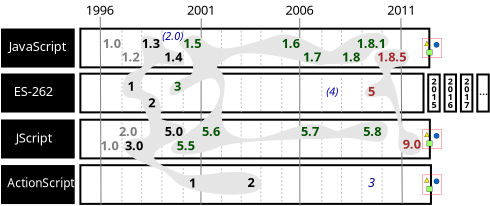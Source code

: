 <?xml version="1.0" encoding="UTF-8"?>
<dia:diagram xmlns:dia="http://www.lysator.liu.se/~alla/dia/">
  <dia:layer name="Background" visible="true" active="true">
    <dia:object type="Standard - Box" version="0" id="O0">
      <dia:attribute name="obj_pos">
        <dia:point val="3.975,16.269"/>
      </dia:attribute>
      <dia:attribute name="obj_bb">
        <dia:rectangle val="3.925,16.219;21.473,18.253"/>
      </dia:attribute>
      <dia:attribute name="elem_corner">
        <dia:point val="3.975,16.269"/>
      </dia:attribute>
      <dia:attribute name="elem_width">
        <dia:real val="17.447"/>
      </dia:attribute>
      <dia:attribute name="elem_height">
        <dia:real val="1.934"/>
      </dia:attribute>
      <dia:attribute name="border_width">
        <dia:real val="0.1"/>
      </dia:attribute>
      <dia:attribute name="show_background">
        <dia:boolean val="true"/>
      </dia:attribute>
    </dia:object>
    <dia:object type="Standard - Text" version="1" id="O1">
      <dia:attribute name="obj_pos">
        <dia:point val="4.242,15.57"/>
      </dia:attribute>
      <dia:attribute name="obj_bb">
        <dia:rectangle val="4.242,15.103;5.662,15.743"/>
      </dia:attribute>
      <dia:attribute name="text">
        <dia:composite type="text">
          <dia:attribute name="string">
            <dia:string>#1996#</dia:string>
          </dia:attribute>
          <dia:attribute name="font">
            <dia:font family="sans" style="0" name="Helvetica"/>
          </dia:attribute>
          <dia:attribute name="height">
            <dia:real val="0.8"/>
          </dia:attribute>
          <dia:attribute name="pos">
            <dia:point val="4.242,15.57"/>
          </dia:attribute>
          <dia:attribute name="color">
            <dia:color val="#000000"/>
          </dia:attribute>
          <dia:attribute name="alignment">
            <dia:enum val="0"/>
          </dia:attribute>
        </dia:composite>
      </dia:attribute>
      <dia:attribute name="valign">
        <dia:enum val="3"/>
      </dia:attribute>
    </dia:object>
    <dia:object type="Standard - Text" version="1" id="O2">
      <dia:attribute name="obj_pos">
        <dia:point val="9.3,15.57"/>
      </dia:attribute>
      <dia:attribute name="obj_bb">
        <dia:rectangle val="9.3,15.103;10.72,15.743"/>
      </dia:attribute>
      <dia:attribute name="text">
        <dia:composite type="text">
          <dia:attribute name="string">
            <dia:string>#2001#</dia:string>
          </dia:attribute>
          <dia:attribute name="font">
            <dia:font family="sans" style="0" name="Helvetica"/>
          </dia:attribute>
          <dia:attribute name="height">
            <dia:real val="0.8"/>
          </dia:attribute>
          <dia:attribute name="pos">
            <dia:point val="9.3,15.57"/>
          </dia:attribute>
          <dia:attribute name="color">
            <dia:color val="#000000"/>
          </dia:attribute>
          <dia:attribute name="alignment">
            <dia:enum val="0"/>
          </dia:attribute>
        </dia:composite>
      </dia:attribute>
      <dia:attribute name="valign">
        <dia:enum val="3"/>
      </dia:attribute>
    </dia:object>
    <dia:object type="Standard - Text" version="1" id="O3">
      <dia:attribute name="obj_pos">
        <dia:point val="14.235,15.57"/>
      </dia:attribute>
      <dia:attribute name="obj_bb">
        <dia:rectangle val="14.235,15.103;15.655,15.743"/>
      </dia:attribute>
      <dia:attribute name="text">
        <dia:composite type="text">
          <dia:attribute name="string">
            <dia:string>#2006#</dia:string>
          </dia:attribute>
          <dia:attribute name="font">
            <dia:font family="sans" style="0" name="Helvetica"/>
          </dia:attribute>
          <dia:attribute name="height">
            <dia:real val="0.8"/>
          </dia:attribute>
          <dia:attribute name="pos">
            <dia:point val="14.235,15.57"/>
          </dia:attribute>
          <dia:attribute name="color">
            <dia:color val="#000000"/>
          </dia:attribute>
          <dia:attribute name="alignment">
            <dia:enum val="0"/>
          </dia:attribute>
        </dia:composite>
      </dia:attribute>
      <dia:attribute name="valign">
        <dia:enum val="3"/>
      </dia:attribute>
    </dia:object>
    <dia:object type="Standard - Text" version="1" id="O4">
      <dia:attribute name="obj_pos">
        <dia:point val="19.324,15.57"/>
      </dia:attribute>
      <dia:attribute name="obj_bb">
        <dia:rectangle val="19.324,15.103;20.744,15.743"/>
      </dia:attribute>
      <dia:attribute name="text">
        <dia:composite type="text">
          <dia:attribute name="string">
            <dia:string>#2011#</dia:string>
          </dia:attribute>
          <dia:attribute name="font">
            <dia:font family="sans" style="0" name="Helvetica"/>
          </dia:attribute>
          <dia:attribute name="height">
            <dia:real val="0.8"/>
          </dia:attribute>
          <dia:attribute name="pos">
            <dia:point val="19.324,15.57"/>
          </dia:attribute>
          <dia:attribute name="color">
            <dia:color val="#000000"/>
          </dia:attribute>
          <dia:attribute name="alignment">
            <dia:enum val="0"/>
          </dia:attribute>
        </dia:composite>
      </dia:attribute>
      <dia:attribute name="valign">
        <dia:enum val="3"/>
      </dia:attribute>
    </dia:object>
    <dia:object type="Standard - Box" version="0" id="O5">
      <dia:attribute name="obj_pos">
        <dia:point val="3.975,18.519"/>
      </dia:attribute>
      <dia:attribute name="obj_bb">
        <dia:rectangle val="3.925,18.469;21.183,20.502"/>
      </dia:attribute>
      <dia:attribute name="elem_corner">
        <dia:point val="3.975,18.519"/>
      </dia:attribute>
      <dia:attribute name="elem_width">
        <dia:real val="17.157"/>
      </dia:attribute>
      <dia:attribute name="elem_height">
        <dia:real val="1.934"/>
      </dia:attribute>
      <dia:attribute name="border_width">
        <dia:real val="0.1"/>
      </dia:attribute>
      <dia:attribute name="show_background">
        <dia:boolean val="true"/>
      </dia:attribute>
    </dia:object>
    <dia:object type="Standard - Box" version="0" id="O6">
      <dia:attribute name="obj_pos">
        <dia:point val="3.975,20.821"/>
      </dia:attribute>
      <dia:attribute name="obj_bb">
        <dia:rectangle val="3.925,20.771;21.5,22.805"/>
      </dia:attribute>
      <dia:attribute name="elem_corner">
        <dia:point val="3.975,20.821"/>
      </dia:attribute>
      <dia:attribute name="elem_width">
        <dia:real val="17.474"/>
      </dia:attribute>
      <dia:attribute name="elem_height">
        <dia:real val="1.934"/>
      </dia:attribute>
      <dia:attribute name="border_width">
        <dia:real val="0.1"/>
      </dia:attribute>
      <dia:attribute name="show_background">
        <dia:boolean val="true"/>
      </dia:attribute>
    </dia:object>
    <dia:object type="Standard - Box" version="0" id="O7">
      <dia:attribute name="obj_pos">
        <dia:point val="0.056,16.311"/>
      </dia:attribute>
      <dia:attribute name="obj_bb">
        <dia:rectangle val="0.006,16.261;3.692,18.212"/>
      </dia:attribute>
      <dia:attribute name="elem_corner">
        <dia:point val="0.056,16.311"/>
      </dia:attribute>
      <dia:attribute name="elem_width">
        <dia:real val="3.586"/>
      </dia:attribute>
      <dia:attribute name="elem_height">
        <dia:real val="1.851"/>
      </dia:attribute>
      <dia:attribute name="border_width">
        <dia:real val="0.1"/>
      </dia:attribute>
      <dia:attribute name="inner_color">
        <dia:color val="#000000"/>
      </dia:attribute>
      <dia:attribute name="show_background">
        <dia:boolean val="true"/>
      </dia:attribute>
    </dia:object>
    <dia:object type="Standard - Text" version="1" id="O8">
      <dia:attribute name="obj_pos">
        <dia:point val="0.39,17.383"/>
      </dia:attribute>
      <dia:attribute name="obj_bb">
        <dia:rectangle val="0.39,16.916;3.355,17.556"/>
      </dia:attribute>
      <dia:attribute name="text">
        <dia:composite type="text">
          <dia:attribute name="string">
            <dia:string>#JavaScript#</dia:string>
          </dia:attribute>
          <dia:attribute name="font">
            <dia:font family="sans" style="0" name="Helvetica"/>
          </dia:attribute>
          <dia:attribute name="height">
            <dia:real val="0.8"/>
          </dia:attribute>
          <dia:attribute name="pos">
            <dia:point val="0.39,17.383"/>
          </dia:attribute>
          <dia:attribute name="color">
            <dia:color val="#ffffff"/>
          </dia:attribute>
          <dia:attribute name="alignment">
            <dia:enum val="0"/>
          </dia:attribute>
        </dia:composite>
      </dia:attribute>
      <dia:attribute name="valign">
        <dia:enum val="3"/>
      </dia:attribute>
    </dia:object>
    <dia:object type="Standard - Box" version="0" id="O9">
      <dia:attribute name="obj_pos">
        <dia:point val="0.056,18.56"/>
      </dia:attribute>
      <dia:attribute name="obj_bb">
        <dia:rectangle val="0.006,18.51;3.692,20.461"/>
      </dia:attribute>
      <dia:attribute name="elem_corner">
        <dia:point val="0.056,18.56"/>
      </dia:attribute>
      <dia:attribute name="elem_width">
        <dia:real val="3.586"/>
      </dia:attribute>
      <dia:attribute name="elem_height">
        <dia:real val="1.851"/>
      </dia:attribute>
      <dia:attribute name="border_width">
        <dia:real val="0.1"/>
      </dia:attribute>
      <dia:attribute name="inner_color">
        <dia:color val="#000000"/>
      </dia:attribute>
      <dia:attribute name="show_background">
        <dia:boolean val="true"/>
      </dia:attribute>
    </dia:object>
    <dia:object type="Standard - Text" version="1" id="O10">
      <dia:attribute name="obj_pos">
        <dia:point val="0.648,19.632"/>
      </dia:attribute>
      <dia:attribute name="obj_bb">
        <dia:rectangle val="0.648,19.166;2.768,19.805"/>
      </dia:attribute>
      <dia:attribute name="text">
        <dia:composite type="text">
          <dia:attribute name="string">
            <dia:string>#ES-262#</dia:string>
          </dia:attribute>
          <dia:attribute name="font">
            <dia:font family="sans" style="0" name="Helvetica"/>
          </dia:attribute>
          <dia:attribute name="height">
            <dia:real val="0.8"/>
          </dia:attribute>
          <dia:attribute name="pos">
            <dia:point val="0.648,19.632"/>
          </dia:attribute>
          <dia:attribute name="color">
            <dia:color val="#ffffff"/>
          </dia:attribute>
          <dia:attribute name="alignment">
            <dia:enum val="0"/>
          </dia:attribute>
        </dia:composite>
      </dia:attribute>
      <dia:attribute name="valign">
        <dia:enum val="3"/>
      </dia:attribute>
    </dia:object>
    <dia:object type="Standard - Box" version="0" id="O11">
      <dia:attribute name="obj_pos">
        <dia:point val="0.056,20.859"/>
      </dia:attribute>
      <dia:attribute name="obj_bb">
        <dia:rectangle val="0.006,20.809;3.692,22.76"/>
      </dia:attribute>
      <dia:attribute name="elem_corner">
        <dia:point val="0.056,20.859"/>
      </dia:attribute>
      <dia:attribute name="elem_width">
        <dia:real val="3.586"/>
      </dia:attribute>
      <dia:attribute name="elem_height">
        <dia:real val="1.851"/>
      </dia:attribute>
      <dia:attribute name="border_width">
        <dia:real val="0.1"/>
      </dia:attribute>
      <dia:attribute name="inner_color">
        <dia:color val="#000000"/>
      </dia:attribute>
      <dia:attribute name="show_background">
        <dia:boolean val="true"/>
      </dia:attribute>
    </dia:object>
    <dia:object type="Standard - Text" version="1" id="O12">
      <dia:attribute name="obj_pos">
        <dia:point val="0.741,21.958"/>
      </dia:attribute>
      <dia:attribute name="obj_bb">
        <dia:rectangle val="0.741,21.492;2.698,22.132"/>
      </dia:attribute>
      <dia:attribute name="text">
        <dia:composite type="text">
          <dia:attribute name="string">
            <dia:string>#JScript#</dia:string>
          </dia:attribute>
          <dia:attribute name="font">
            <dia:font family="sans" style="0" name="Helvetica"/>
          </dia:attribute>
          <dia:attribute name="height">
            <dia:real val="0.8"/>
          </dia:attribute>
          <dia:attribute name="pos">
            <dia:point val="0.741,21.958"/>
          </dia:attribute>
          <dia:attribute name="color">
            <dia:color val="#ffffff"/>
          </dia:attribute>
          <dia:attribute name="alignment">
            <dia:enum val="0"/>
          </dia:attribute>
        </dia:composite>
      </dia:attribute>
      <dia:attribute name="valign">
        <dia:enum val="3"/>
      </dia:attribute>
    </dia:object>
    <dia:object type="Standard - Box" version="0" id="O13">
      <dia:attribute name="obj_pos">
        <dia:point val="3.975,23.095"/>
      </dia:attribute>
      <dia:attribute name="obj_bb">
        <dia:rectangle val="3.925,23.045;21.554,25.079"/>
      </dia:attribute>
      <dia:attribute name="elem_corner">
        <dia:point val="3.975,23.095"/>
      </dia:attribute>
      <dia:attribute name="elem_width">
        <dia:real val="17.529"/>
      </dia:attribute>
      <dia:attribute name="elem_height">
        <dia:real val="1.934"/>
      </dia:attribute>
      <dia:attribute name="border_width">
        <dia:real val="0.1"/>
      </dia:attribute>
      <dia:attribute name="show_background">
        <dia:boolean val="true"/>
      </dia:attribute>
    </dia:object>
    <dia:object type="Standard - Box" version="0" id="O14">
      <dia:attribute name="obj_pos">
        <dia:point val="0.056,23.137"/>
      </dia:attribute>
      <dia:attribute name="obj_bb">
        <dia:rectangle val="0.006,23.087;3.692,25.038"/>
      </dia:attribute>
      <dia:attribute name="elem_corner">
        <dia:point val="0.056,23.137"/>
      </dia:attribute>
      <dia:attribute name="elem_width">
        <dia:real val="3.586"/>
      </dia:attribute>
      <dia:attribute name="elem_height">
        <dia:real val="1.851"/>
      </dia:attribute>
      <dia:attribute name="border_width">
        <dia:real val="0.1"/>
      </dia:attribute>
      <dia:attribute name="inner_color">
        <dia:color val="#000000"/>
      </dia:attribute>
      <dia:attribute name="show_background">
        <dia:boolean val="true"/>
      </dia:attribute>
    </dia:object>
    <dia:object type="Standard - Text" version="1" id="O15">
      <dia:attribute name="obj_pos">
        <dia:point val="0.317,24.198"/>
      </dia:attribute>
      <dia:attribute name="obj_bb">
        <dia:rectangle val="0.317,23.766;3.477,24.359"/>
      </dia:attribute>
      <dia:attribute name="text">
        <dia:composite type="text">
          <dia:attribute name="string">
            <dia:string>#ActionScript#</dia:string>
          </dia:attribute>
          <dia:attribute name="font">
            <dia:font family="sans" style="0" name="Helvetica"/>
          </dia:attribute>
          <dia:attribute name="height">
            <dia:real val="0.741"/>
          </dia:attribute>
          <dia:attribute name="pos">
            <dia:point val="0.317,24.198"/>
          </dia:attribute>
          <dia:attribute name="color">
            <dia:color val="#ffffff"/>
          </dia:attribute>
          <dia:attribute name="alignment">
            <dia:enum val="0"/>
          </dia:attribute>
        </dia:composite>
      </dia:attribute>
      <dia:attribute name="valign">
        <dia:enum val="3"/>
      </dia:attribute>
    </dia:object>
    <dia:object type="Standard - Text" version="1" id="O16">
      <dia:attribute name="obj_pos">
        <dia:point val="18.36,24.182"/>
      </dia:attribute>
      <dia:attribute name="obj_bb">
        <dia:rectangle val="18.36,23.605;18.715,24.342"/>
      </dia:attribute>
      <dia:attribute name="text">
        <dia:composite type="text">
          <dia:attribute name="string">
            <dia:string>#3#</dia:string>
          </dia:attribute>
          <dia:attribute name="font">
            <dia:font family="sans" style="8" name="Helvetica-Oblique"/>
          </dia:attribute>
          <dia:attribute name="height">
            <dia:real val="0.8"/>
          </dia:attribute>
          <dia:attribute name="pos">
            <dia:point val="18.36,24.182"/>
          </dia:attribute>
          <dia:attribute name="color">
            <dia:color val="#000099"/>
          </dia:attribute>
          <dia:attribute name="alignment">
            <dia:enum val="0"/>
          </dia:attribute>
        </dia:composite>
      </dia:attribute>
      <dia:attribute name="valign">
        <dia:enum val="3"/>
      </dia:attribute>
    </dia:object>
    <dia:object type="Standard - Text" version="1" id="O17">
      <dia:attribute name="obj_pos">
        <dia:point val="16.273,19.608"/>
      </dia:attribute>
      <dia:attribute name="obj_bb">
        <dia:rectangle val="16.273,19.126;16.925,19.742"/>
      </dia:attribute>
      <dia:attribute name="text">
        <dia:composite type="text">
          <dia:attribute name="string">
            <dia:string>#(4)#</dia:string>
          </dia:attribute>
          <dia:attribute name="font">
            <dia:font family="sans" style="8" name="Helvetica-Oblique"/>
          </dia:attribute>
          <dia:attribute name="height">
            <dia:real val="0.67"/>
          </dia:attribute>
          <dia:attribute name="pos">
            <dia:point val="16.273,19.608"/>
          </dia:attribute>
          <dia:attribute name="color">
            <dia:color val="#000099"/>
          </dia:attribute>
          <dia:attribute name="alignment">
            <dia:enum val="0"/>
          </dia:attribute>
        </dia:composite>
      </dia:attribute>
      <dia:attribute name="valign">
        <dia:enum val="3"/>
      </dia:attribute>
    </dia:object>
    <dia:object type="Standard - Text" version="1" id="O18">
      <dia:attribute name="obj_pos">
        <dia:point val="8.067,16.836"/>
      </dia:attribute>
      <dia:attribute name="obj_bb">
        <dia:rectangle val="8.067,16.353;9.167,16.97"/>
      </dia:attribute>
      <dia:attribute name="text">
        <dia:composite type="text">
          <dia:attribute name="string">
            <dia:string>#(2.0)#</dia:string>
          </dia:attribute>
          <dia:attribute name="font">
            <dia:font family="sans" style="8" name="Helvetica-Oblique"/>
          </dia:attribute>
          <dia:attribute name="height">
            <dia:real val="0.67"/>
          </dia:attribute>
          <dia:attribute name="pos">
            <dia:point val="8.067,16.836"/>
          </dia:attribute>
          <dia:attribute name="color">
            <dia:color val="#000099"/>
          </dia:attribute>
          <dia:attribute name="alignment">
            <dia:enum val="0"/>
          </dia:attribute>
        </dia:composite>
      </dia:attribute>
      <dia:attribute name="valign">
        <dia:enum val="3"/>
      </dia:attribute>
    </dia:object>
    <dia:group>
      <dia:group>
        <dia:object type="Standard - Line" version="0" id="O19">
          <dia:attribute name="obj_pos">
            <dia:point val="6.056,23.242"/>
          </dia:attribute>
          <dia:attribute name="obj_bb">
            <dia:rectangle val="6.056,23.242;6.056,24.96"/>
          </dia:attribute>
          <dia:attribute name="conn_endpoints">
            <dia:point val="6.056,23.242"/>
            <dia:point val="6.056,24.96"/>
          </dia:attribute>
          <dia:attribute name="numcp">
            <dia:int val="1"/>
          </dia:attribute>
          <dia:attribute name="line_color">
            <dia:color val="#bfbfbf"/>
          </dia:attribute>
          <dia:attribute name="line_width">
            <dia:real val="0"/>
          </dia:attribute>
          <dia:attribute name="line_style">
            <dia:enum val="4"/>
          </dia:attribute>
        </dia:object>
        <dia:object type="Standard - Line" version="0" id="O20">
          <dia:attribute name="obj_pos">
            <dia:point val="7.04,23.242"/>
          </dia:attribute>
          <dia:attribute name="obj_bb">
            <dia:rectangle val="7.04,23.242;7.04,24.96"/>
          </dia:attribute>
          <dia:attribute name="conn_endpoints">
            <dia:point val="7.04,23.242"/>
            <dia:point val="7.04,24.96"/>
          </dia:attribute>
          <dia:attribute name="numcp">
            <dia:int val="1"/>
          </dia:attribute>
          <dia:attribute name="line_color">
            <dia:color val="#bfbfbf"/>
          </dia:attribute>
          <dia:attribute name="line_width">
            <dia:real val="0"/>
          </dia:attribute>
          <dia:attribute name="line_style">
            <dia:enum val="4"/>
          </dia:attribute>
        </dia:object>
        <dia:object type="Standard - Line" version="0" id="O21">
          <dia:attribute name="obj_pos">
            <dia:point val="8.052,23.242"/>
          </dia:attribute>
          <dia:attribute name="obj_bb">
            <dia:rectangle val="8.052,23.242;8.052,24.96"/>
          </dia:attribute>
          <dia:attribute name="conn_endpoints">
            <dia:point val="8.052,23.242"/>
            <dia:point val="8.052,24.96"/>
          </dia:attribute>
          <dia:attribute name="numcp">
            <dia:int val="1"/>
          </dia:attribute>
          <dia:attribute name="line_color">
            <dia:color val="#bfbfbf"/>
          </dia:attribute>
          <dia:attribute name="line_width">
            <dia:real val="0"/>
          </dia:attribute>
          <dia:attribute name="line_style">
            <dia:enum val="4"/>
          </dia:attribute>
        </dia:object>
        <dia:object type="Standard - Line" version="0" id="O22">
          <dia:attribute name="obj_pos">
            <dia:point val="9.118,23.242"/>
          </dia:attribute>
          <dia:attribute name="obj_bb">
            <dia:rectangle val="9.118,23.242;9.118,24.96"/>
          </dia:attribute>
          <dia:attribute name="conn_endpoints">
            <dia:point val="9.118,23.242"/>
            <dia:point val="9.118,24.96"/>
          </dia:attribute>
          <dia:attribute name="numcp">
            <dia:int val="1"/>
          </dia:attribute>
          <dia:attribute name="line_color">
            <dia:color val="#bfbfbf"/>
          </dia:attribute>
          <dia:attribute name="line_width">
            <dia:real val="0"/>
          </dia:attribute>
          <dia:attribute name="line_style">
            <dia:enum val="4"/>
          </dia:attribute>
        </dia:object>
        <dia:object type="Standard - Line" version="0" id="O23">
          <dia:attribute name="obj_pos">
            <dia:point val="11.031,23.242"/>
          </dia:attribute>
          <dia:attribute name="obj_bb">
            <dia:rectangle val="11.031,23.242;11.031,24.96"/>
          </dia:attribute>
          <dia:attribute name="conn_endpoints">
            <dia:point val="11.031,23.242"/>
            <dia:point val="11.031,24.96"/>
          </dia:attribute>
          <dia:attribute name="numcp">
            <dia:int val="1"/>
          </dia:attribute>
          <dia:attribute name="line_color">
            <dia:color val="#bfbfbf"/>
          </dia:attribute>
          <dia:attribute name="line_width">
            <dia:real val="0"/>
          </dia:attribute>
          <dia:attribute name="line_style">
            <dia:enum val="4"/>
          </dia:attribute>
        </dia:object>
        <dia:object type="Standard - Line" version="0" id="O24">
          <dia:attribute name="obj_pos">
            <dia:point val="12.016,23.242"/>
          </dia:attribute>
          <dia:attribute name="obj_bb">
            <dia:rectangle val="12.016,23.242;12.016,24.96"/>
          </dia:attribute>
          <dia:attribute name="conn_endpoints">
            <dia:point val="12.016,23.242"/>
            <dia:point val="12.016,24.96"/>
          </dia:attribute>
          <dia:attribute name="numcp">
            <dia:int val="1"/>
          </dia:attribute>
          <dia:attribute name="line_color">
            <dia:color val="#bfbfbf"/>
          </dia:attribute>
          <dia:attribute name="line_width">
            <dia:real val="0"/>
          </dia:attribute>
          <dia:attribute name="line_style">
            <dia:enum val="4"/>
          </dia:attribute>
        </dia:object>
        <dia:object type="Standard - Line" version="0" id="O25">
          <dia:attribute name="obj_pos">
            <dia:point val="14.044,23.242"/>
          </dia:attribute>
          <dia:attribute name="obj_bb">
            <dia:rectangle val="14.044,23.242;14.044,24.96"/>
          </dia:attribute>
          <dia:attribute name="conn_endpoints">
            <dia:point val="14.044,23.242"/>
            <dia:point val="14.044,24.96"/>
          </dia:attribute>
          <dia:attribute name="numcp">
            <dia:int val="1"/>
          </dia:attribute>
          <dia:attribute name="line_color">
            <dia:color val="#bfbfbf"/>
          </dia:attribute>
          <dia:attribute name="line_width">
            <dia:real val="0"/>
          </dia:attribute>
          <dia:attribute name="line_style">
            <dia:enum val="4"/>
          </dia:attribute>
        </dia:object>
        <dia:object type="Standard - Line" version="0" id="O26">
          <dia:attribute name="obj_pos">
            <dia:point val="16.047,23.242"/>
          </dia:attribute>
          <dia:attribute name="obj_bb">
            <dia:rectangle val="16.047,23.242;16.047,24.96"/>
          </dia:attribute>
          <dia:attribute name="conn_endpoints">
            <dia:point val="16.047,23.242"/>
            <dia:point val="16.047,24.96"/>
          </dia:attribute>
          <dia:attribute name="numcp">
            <dia:int val="1"/>
          </dia:attribute>
          <dia:attribute name="line_color">
            <dia:color val="#bfbfbf"/>
          </dia:attribute>
          <dia:attribute name="line_width">
            <dia:real val="0"/>
          </dia:attribute>
          <dia:attribute name="line_style">
            <dia:enum val="4"/>
          </dia:attribute>
        </dia:object>
        <dia:object type="Standard - Line" version="0" id="O27">
          <dia:attribute name="obj_pos">
            <dia:point val="17.031,23.242"/>
          </dia:attribute>
          <dia:attribute name="obj_bb">
            <dia:rectangle val="17.031,23.242;17.031,24.96"/>
          </dia:attribute>
          <dia:attribute name="conn_endpoints">
            <dia:point val="17.031,23.242"/>
            <dia:point val="17.031,24.96"/>
          </dia:attribute>
          <dia:attribute name="numcp">
            <dia:int val="1"/>
          </dia:attribute>
          <dia:attribute name="line_color">
            <dia:color val="#bfbfbf"/>
          </dia:attribute>
          <dia:attribute name="line_width">
            <dia:real val="0"/>
          </dia:attribute>
          <dia:attribute name="line_style">
            <dia:enum val="4"/>
          </dia:attribute>
        </dia:object>
        <dia:object type="Standard - Line" version="0" id="O28">
          <dia:attribute name="obj_pos">
            <dia:point val="18.05,23.242"/>
          </dia:attribute>
          <dia:attribute name="obj_bb">
            <dia:rectangle val="18.05,23.242;18.05,24.96"/>
          </dia:attribute>
          <dia:attribute name="conn_endpoints">
            <dia:point val="18.05,23.242"/>
            <dia:point val="18.05,24.96"/>
          </dia:attribute>
          <dia:attribute name="numcp">
            <dia:int val="1"/>
          </dia:attribute>
          <dia:attribute name="line_color">
            <dia:color val="#bfbfbf"/>
          </dia:attribute>
          <dia:attribute name="line_width">
            <dia:real val="0"/>
          </dia:attribute>
          <dia:attribute name="line_style">
            <dia:enum val="4"/>
          </dia:attribute>
        </dia:object>
        <dia:object type="Standard - Line" version="0" id="O29">
          <dia:attribute name="obj_pos">
            <dia:point val="19.059,23.242"/>
          </dia:attribute>
          <dia:attribute name="obj_bb">
            <dia:rectangle val="19.059,23.242;19.059,24.96"/>
          </dia:attribute>
          <dia:attribute name="conn_endpoints">
            <dia:point val="19.059,23.242"/>
            <dia:point val="19.059,24.96"/>
          </dia:attribute>
          <dia:attribute name="numcp">
            <dia:int val="1"/>
          </dia:attribute>
          <dia:attribute name="line_color">
            <dia:color val="#bfbfbf"/>
          </dia:attribute>
          <dia:attribute name="line_width">
            <dia:real val="0"/>
          </dia:attribute>
          <dia:attribute name="line_style">
            <dia:enum val="4"/>
          </dia:attribute>
        </dia:object>
      </dia:group>
      <dia:object type="Standard - Line" version="0" id="O30">
        <dia:attribute name="obj_pos">
          <dia:point val="13.0,23.201"/>
        </dia:attribute>
        <dia:attribute name="obj_bb">
          <dia:rectangle val="13.0,23.201;13.0,24.918"/>
        </dia:attribute>
        <dia:attribute name="conn_endpoints">
          <dia:point val="13.0,23.201"/>
          <dia:point val="13.0,24.918"/>
        </dia:attribute>
        <dia:attribute name="numcp">
          <dia:int val="1"/>
        </dia:attribute>
        <dia:attribute name="line_color">
          <dia:color val="#bfbfbf"/>
        </dia:attribute>
        <dia:attribute name="line_width">
          <dia:real val="0"/>
        </dia:attribute>
        <dia:attribute name="line_style">
          <dia:enum val="4"/>
        </dia:attribute>
      </dia:object>
    </dia:group>
    <dia:group>
      <dia:group>
        <dia:object type="Standard - Line" version="0" id="O31">
          <dia:attribute name="obj_pos">
            <dia:point val="6.056,20.958"/>
          </dia:attribute>
          <dia:attribute name="obj_bb">
            <dia:rectangle val="6.056,20.958;6.056,22.675"/>
          </dia:attribute>
          <dia:attribute name="conn_endpoints">
            <dia:point val="6.056,20.958"/>
            <dia:point val="6.056,22.675"/>
          </dia:attribute>
          <dia:attribute name="numcp">
            <dia:int val="1"/>
          </dia:attribute>
          <dia:attribute name="line_color">
            <dia:color val="#bfbfbf"/>
          </dia:attribute>
          <dia:attribute name="line_width">
            <dia:real val="0"/>
          </dia:attribute>
          <dia:attribute name="line_style">
            <dia:enum val="4"/>
          </dia:attribute>
        </dia:object>
        <dia:object type="Standard - Line" version="0" id="O32">
          <dia:attribute name="obj_pos">
            <dia:point val="7.04,20.958"/>
          </dia:attribute>
          <dia:attribute name="obj_bb">
            <dia:rectangle val="7.04,20.958;7.04,22.675"/>
          </dia:attribute>
          <dia:attribute name="conn_endpoints">
            <dia:point val="7.04,20.958"/>
            <dia:point val="7.04,22.675"/>
          </dia:attribute>
          <dia:attribute name="numcp">
            <dia:int val="1"/>
          </dia:attribute>
          <dia:attribute name="line_color">
            <dia:color val="#bfbfbf"/>
          </dia:attribute>
          <dia:attribute name="line_width">
            <dia:real val="0"/>
          </dia:attribute>
          <dia:attribute name="line_style">
            <dia:enum val="4"/>
          </dia:attribute>
        </dia:object>
        <dia:object type="Standard - Line" version="0" id="O33">
          <dia:attribute name="obj_pos">
            <dia:point val="8.052,20.958"/>
          </dia:attribute>
          <dia:attribute name="obj_bb">
            <dia:rectangle val="8.052,20.958;8.052,22.675"/>
          </dia:attribute>
          <dia:attribute name="conn_endpoints">
            <dia:point val="8.052,20.958"/>
            <dia:point val="8.052,22.675"/>
          </dia:attribute>
          <dia:attribute name="numcp">
            <dia:int val="1"/>
          </dia:attribute>
          <dia:attribute name="line_color">
            <dia:color val="#bfbfbf"/>
          </dia:attribute>
          <dia:attribute name="line_width">
            <dia:real val="0"/>
          </dia:attribute>
          <dia:attribute name="line_style">
            <dia:enum val="4"/>
          </dia:attribute>
        </dia:object>
        <dia:object type="Standard - Line" version="0" id="O34">
          <dia:attribute name="obj_pos">
            <dia:point val="9.118,20.958"/>
          </dia:attribute>
          <dia:attribute name="obj_bb">
            <dia:rectangle val="9.118,20.958;9.118,22.675"/>
          </dia:attribute>
          <dia:attribute name="conn_endpoints">
            <dia:point val="9.118,20.958"/>
            <dia:point val="9.118,22.675"/>
          </dia:attribute>
          <dia:attribute name="numcp">
            <dia:int val="1"/>
          </dia:attribute>
          <dia:attribute name="line_color">
            <dia:color val="#bfbfbf"/>
          </dia:attribute>
          <dia:attribute name="line_width">
            <dia:real val="0"/>
          </dia:attribute>
          <dia:attribute name="line_style">
            <dia:enum val="4"/>
          </dia:attribute>
        </dia:object>
        <dia:object type="Standard - Line" version="0" id="O35">
          <dia:attribute name="obj_pos">
            <dia:point val="11.031,20.958"/>
          </dia:attribute>
          <dia:attribute name="obj_bb">
            <dia:rectangle val="11.031,20.958;11.031,22.675"/>
          </dia:attribute>
          <dia:attribute name="conn_endpoints">
            <dia:point val="11.031,20.958"/>
            <dia:point val="11.031,22.675"/>
          </dia:attribute>
          <dia:attribute name="numcp">
            <dia:int val="1"/>
          </dia:attribute>
          <dia:attribute name="line_color">
            <dia:color val="#bfbfbf"/>
          </dia:attribute>
          <dia:attribute name="line_width">
            <dia:real val="0"/>
          </dia:attribute>
          <dia:attribute name="line_style">
            <dia:enum val="4"/>
          </dia:attribute>
        </dia:object>
        <dia:object type="Standard - Line" version="0" id="O36">
          <dia:attribute name="obj_pos">
            <dia:point val="12.016,20.958"/>
          </dia:attribute>
          <dia:attribute name="obj_bb">
            <dia:rectangle val="12.016,20.958;12.016,22.675"/>
          </dia:attribute>
          <dia:attribute name="conn_endpoints">
            <dia:point val="12.016,20.958"/>
            <dia:point val="12.016,22.675"/>
          </dia:attribute>
          <dia:attribute name="numcp">
            <dia:int val="1"/>
          </dia:attribute>
          <dia:attribute name="line_color">
            <dia:color val="#bfbfbf"/>
          </dia:attribute>
          <dia:attribute name="line_width">
            <dia:real val="0"/>
          </dia:attribute>
          <dia:attribute name="line_style">
            <dia:enum val="4"/>
          </dia:attribute>
        </dia:object>
        <dia:object type="Standard - Line" version="0" id="O37">
          <dia:attribute name="obj_pos">
            <dia:point val="14.044,20.958"/>
          </dia:attribute>
          <dia:attribute name="obj_bb">
            <dia:rectangle val="14.044,20.958;14.044,22.675"/>
          </dia:attribute>
          <dia:attribute name="conn_endpoints">
            <dia:point val="14.044,20.958"/>
            <dia:point val="14.044,22.675"/>
          </dia:attribute>
          <dia:attribute name="numcp">
            <dia:int val="1"/>
          </dia:attribute>
          <dia:attribute name="line_color">
            <dia:color val="#bfbfbf"/>
          </dia:attribute>
          <dia:attribute name="line_width">
            <dia:real val="0"/>
          </dia:attribute>
          <dia:attribute name="line_style">
            <dia:enum val="4"/>
          </dia:attribute>
        </dia:object>
        <dia:object type="Standard - Line" version="0" id="O38">
          <dia:attribute name="obj_pos">
            <dia:point val="16.047,20.958"/>
          </dia:attribute>
          <dia:attribute name="obj_bb">
            <dia:rectangle val="16.047,20.958;16.047,22.675"/>
          </dia:attribute>
          <dia:attribute name="conn_endpoints">
            <dia:point val="16.047,20.958"/>
            <dia:point val="16.047,22.675"/>
          </dia:attribute>
          <dia:attribute name="numcp">
            <dia:int val="1"/>
          </dia:attribute>
          <dia:attribute name="line_color">
            <dia:color val="#bfbfbf"/>
          </dia:attribute>
          <dia:attribute name="line_width">
            <dia:real val="0"/>
          </dia:attribute>
          <dia:attribute name="line_style">
            <dia:enum val="4"/>
          </dia:attribute>
        </dia:object>
        <dia:object type="Standard - Line" version="0" id="O39">
          <dia:attribute name="obj_pos">
            <dia:point val="17.031,20.958"/>
          </dia:attribute>
          <dia:attribute name="obj_bb">
            <dia:rectangle val="17.031,20.958;17.031,22.675"/>
          </dia:attribute>
          <dia:attribute name="conn_endpoints">
            <dia:point val="17.031,20.958"/>
            <dia:point val="17.031,22.675"/>
          </dia:attribute>
          <dia:attribute name="numcp">
            <dia:int val="1"/>
          </dia:attribute>
          <dia:attribute name="line_color">
            <dia:color val="#bfbfbf"/>
          </dia:attribute>
          <dia:attribute name="line_width">
            <dia:real val="0"/>
          </dia:attribute>
          <dia:attribute name="line_style">
            <dia:enum val="4"/>
          </dia:attribute>
        </dia:object>
        <dia:object type="Standard - Line" version="0" id="O40">
          <dia:attribute name="obj_pos">
            <dia:point val="18.05,20.958"/>
          </dia:attribute>
          <dia:attribute name="obj_bb">
            <dia:rectangle val="18.05,20.958;18.05,22.675"/>
          </dia:attribute>
          <dia:attribute name="conn_endpoints">
            <dia:point val="18.05,20.958"/>
            <dia:point val="18.05,22.675"/>
          </dia:attribute>
          <dia:attribute name="numcp">
            <dia:int val="1"/>
          </dia:attribute>
          <dia:attribute name="line_color">
            <dia:color val="#bfbfbf"/>
          </dia:attribute>
          <dia:attribute name="line_width">
            <dia:real val="0"/>
          </dia:attribute>
          <dia:attribute name="line_style">
            <dia:enum val="4"/>
          </dia:attribute>
        </dia:object>
        <dia:object type="Standard - Line" version="0" id="O41">
          <dia:attribute name="obj_pos">
            <dia:point val="19.059,20.958"/>
          </dia:attribute>
          <dia:attribute name="obj_bb">
            <dia:rectangle val="19.059,20.958;19.059,22.675"/>
          </dia:attribute>
          <dia:attribute name="conn_endpoints">
            <dia:point val="19.059,20.958"/>
            <dia:point val="19.059,22.675"/>
          </dia:attribute>
          <dia:attribute name="numcp">
            <dia:int val="1"/>
          </dia:attribute>
          <dia:attribute name="line_color">
            <dia:color val="#bfbfbf"/>
          </dia:attribute>
          <dia:attribute name="line_width">
            <dia:real val="0"/>
          </dia:attribute>
          <dia:attribute name="line_style">
            <dia:enum val="4"/>
          </dia:attribute>
        </dia:object>
      </dia:group>
      <dia:object type="Standard - Line" version="0" id="O42">
        <dia:attribute name="obj_pos">
          <dia:point val="13.0,20.989"/>
        </dia:attribute>
        <dia:attribute name="obj_bb">
          <dia:rectangle val="13.0,20.989;13.0,22.707"/>
        </dia:attribute>
        <dia:attribute name="conn_endpoints">
          <dia:point val="13.0,20.989"/>
          <dia:point val="13.0,22.707"/>
        </dia:attribute>
        <dia:attribute name="numcp">
          <dia:int val="1"/>
        </dia:attribute>
        <dia:attribute name="line_color">
          <dia:color val="#bfbfbf"/>
        </dia:attribute>
        <dia:attribute name="line_width">
          <dia:real val="0"/>
        </dia:attribute>
        <dia:attribute name="line_style">
          <dia:enum val="4"/>
        </dia:attribute>
      </dia:object>
    </dia:group>
    <dia:group>
      <dia:object type="Standard - Line" version="0" id="O43">
        <dia:attribute name="obj_pos">
          <dia:point val="13.0,16.384"/>
        </dia:attribute>
        <dia:attribute name="obj_bb">
          <dia:rectangle val="13.0,16.384;13.0,18.101"/>
        </dia:attribute>
        <dia:attribute name="conn_endpoints">
          <dia:point val="13.0,16.384"/>
          <dia:point val="13.0,18.101"/>
        </dia:attribute>
        <dia:attribute name="numcp">
          <dia:int val="1"/>
        </dia:attribute>
        <dia:attribute name="line_color">
          <dia:color val="#bfbfbf"/>
        </dia:attribute>
        <dia:attribute name="line_width">
          <dia:real val="0"/>
        </dia:attribute>
        <dia:attribute name="line_style">
          <dia:enum val="4"/>
        </dia:attribute>
      </dia:object>
      <dia:group>
        <dia:object type="Standard - Line" version="0" id="O44">
          <dia:attribute name="obj_pos">
            <dia:point val="6.056,16.371"/>
          </dia:attribute>
          <dia:attribute name="obj_bb">
            <dia:rectangle val="6.056,16.371;6.056,18.088"/>
          </dia:attribute>
          <dia:attribute name="conn_endpoints">
            <dia:point val="6.056,16.371"/>
            <dia:point val="6.056,18.088"/>
          </dia:attribute>
          <dia:attribute name="numcp">
            <dia:int val="1"/>
          </dia:attribute>
          <dia:attribute name="line_color">
            <dia:color val="#bfbfbf"/>
          </dia:attribute>
          <dia:attribute name="line_width">
            <dia:real val="0"/>
          </dia:attribute>
          <dia:attribute name="line_style">
            <dia:enum val="4"/>
          </dia:attribute>
        </dia:object>
        <dia:object type="Standard - Line" version="0" id="O45">
          <dia:attribute name="obj_pos">
            <dia:point val="7.04,16.371"/>
          </dia:attribute>
          <dia:attribute name="obj_bb">
            <dia:rectangle val="7.04,16.371;7.04,18.088"/>
          </dia:attribute>
          <dia:attribute name="conn_endpoints">
            <dia:point val="7.04,16.371"/>
            <dia:point val="7.04,18.088"/>
          </dia:attribute>
          <dia:attribute name="numcp">
            <dia:int val="1"/>
          </dia:attribute>
          <dia:attribute name="line_color">
            <dia:color val="#bfbfbf"/>
          </dia:attribute>
          <dia:attribute name="line_width">
            <dia:real val="0"/>
          </dia:attribute>
          <dia:attribute name="line_style">
            <dia:enum val="4"/>
          </dia:attribute>
        </dia:object>
        <dia:object type="Standard - Line" version="0" id="O46">
          <dia:attribute name="obj_pos">
            <dia:point val="8.052,16.371"/>
          </dia:attribute>
          <dia:attribute name="obj_bb">
            <dia:rectangle val="8.052,16.371;8.052,18.088"/>
          </dia:attribute>
          <dia:attribute name="conn_endpoints">
            <dia:point val="8.052,16.371"/>
            <dia:point val="8.052,18.088"/>
          </dia:attribute>
          <dia:attribute name="numcp">
            <dia:int val="1"/>
          </dia:attribute>
          <dia:attribute name="line_color">
            <dia:color val="#bfbfbf"/>
          </dia:attribute>
          <dia:attribute name="line_width">
            <dia:real val="0"/>
          </dia:attribute>
          <dia:attribute name="line_style">
            <dia:enum val="4"/>
          </dia:attribute>
        </dia:object>
        <dia:object type="Standard - Line" version="0" id="O47">
          <dia:attribute name="obj_pos">
            <dia:point val="9.118,16.371"/>
          </dia:attribute>
          <dia:attribute name="obj_bb">
            <dia:rectangle val="9.118,16.371;9.118,18.088"/>
          </dia:attribute>
          <dia:attribute name="conn_endpoints">
            <dia:point val="9.118,16.371"/>
            <dia:point val="9.118,18.088"/>
          </dia:attribute>
          <dia:attribute name="numcp">
            <dia:int val="1"/>
          </dia:attribute>
          <dia:attribute name="line_color">
            <dia:color val="#bfbfbf"/>
          </dia:attribute>
          <dia:attribute name="line_width">
            <dia:real val="0"/>
          </dia:attribute>
          <dia:attribute name="line_style">
            <dia:enum val="4"/>
          </dia:attribute>
        </dia:object>
        <dia:object type="Standard - Line" version="0" id="O48">
          <dia:attribute name="obj_pos">
            <dia:point val="11.031,16.371"/>
          </dia:attribute>
          <dia:attribute name="obj_bb">
            <dia:rectangle val="11.031,16.371;11.031,18.088"/>
          </dia:attribute>
          <dia:attribute name="conn_endpoints">
            <dia:point val="11.031,16.371"/>
            <dia:point val="11.031,18.088"/>
          </dia:attribute>
          <dia:attribute name="numcp">
            <dia:int val="1"/>
          </dia:attribute>
          <dia:attribute name="line_color">
            <dia:color val="#bfbfbf"/>
          </dia:attribute>
          <dia:attribute name="line_width">
            <dia:real val="0"/>
          </dia:attribute>
          <dia:attribute name="line_style">
            <dia:enum val="4"/>
          </dia:attribute>
        </dia:object>
        <dia:object type="Standard - Line" version="0" id="O49">
          <dia:attribute name="obj_pos">
            <dia:point val="12.016,16.371"/>
          </dia:attribute>
          <dia:attribute name="obj_bb">
            <dia:rectangle val="12.016,16.371;12.016,18.088"/>
          </dia:attribute>
          <dia:attribute name="conn_endpoints">
            <dia:point val="12.016,16.371"/>
            <dia:point val="12.016,18.088"/>
          </dia:attribute>
          <dia:attribute name="numcp">
            <dia:int val="1"/>
          </dia:attribute>
          <dia:attribute name="line_color">
            <dia:color val="#bfbfbf"/>
          </dia:attribute>
          <dia:attribute name="line_width">
            <dia:real val="0"/>
          </dia:attribute>
          <dia:attribute name="line_style">
            <dia:enum val="4"/>
          </dia:attribute>
        </dia:object>
        <dia:object type="Standard - Line" version="0" id="O50">
          <dia:attribute name="obj_pos">
            <dia:point val="14.044,16.371"/>
          </dia:attribute>
          <dia:attribute name="obj_bb">
            <dia:rectangle val="14.044,16.371;14.044,18.088"/>
          </dia:attribute>
          <dia:attribute name="conn_endpoints">
            <dia:point val="14.044,16.371"/>
            <dia:point val="14.044,18.088"/>
          </dia:attribute>
          <dia:attribute name="numcp">
            <dia:int val="1"/>
          </dia:attribute>
          <dia:attribute name="line_color">
            <dia:color val="#bfbfbf"/>
          </dia:attribute>
          <dia:attribute name="line_width">
            <dia:real val="0"/>
          </dia:attribute>
          <dia:attribute name="line_style">
            <dia:enum val="4"/>
          </dia:attribute>
        </dia:object>
        <dia:object type="Standard - Line" version="0" id="O51">
          <dia:attribute name="obj_pos">
            <dia:point val="16.047,16.371"/>
          </dia:attribute>
          <dia:attribute name="obj_bb">
            <dia:rectangle val="16.047,16.371;16.047,18.088"/>
          </dia:attribute>
          <dia:attribute name="conn_endpoints">
            <dia:point val="16.047,16.371"/>
            <dia:point val="16.047,18.088"/>
          </dia:attribute>
          <dia:attribute name="numcp">
            <dia:int val="1"/>
          </dia:attribute>
          <dia:attribute name="line_color">
            <dia:color val="#bfbfbf"/>
          </dia:attribute>
          <dia:attribute name="line_width">
            <dia:real val="0"/>
          </dia:attribute>
          <dia:attribute name="line_style">
            <dia:enum val="4"/>
          </dia:attribute>
        </dia:object>
        <dia:object type="Standard - Line" version="0" id="O52">
          <dia:attribute name="obj_pos">
            <dia:point val="17.031,16.371"/>
          </dia:attribute>
          <dia:attribute name="obj_bb">
            <dia:rectangle val="17.031,16.371;17.031,18.088"/>
          </dia:attribute>
          <dia:attribute name="conn_endpoints">
            <dia:point val="17.031,16.371"/>
            <dia:point val="17.031,18.088"/>
          </dia:attribute>
          <dia:attribute name="numcp">
            <dia:int val="1"/>
          </dia:attribute>
          <dia:attribute name="line_color">
            <dia:color val="#bfbfbf"/>
          </dia:attribute>
          <dia:attribute name="line_width">
            <dia:real val="0"/>
          </dia:attribute>
          <dia:attribute name="line_style">
            <dia:enum val="4"/>
          </dia:attribute>
        </dia:object>
        <dia:object type="Standard - Line" version="0" id="O53">
          <dia:attribute name="obj_pos">
            <dia:point val="18.05,16.371"/>
          </dia:attribute>
          <dia:attribute name="obj_bb">
            <dia:rectangle val="18.05,16.371;18.05,18.088"/>
          </dia:attribute>
          <dia:attribute name="conn_endpoints">
            <dia:point val="18.05,16.371"/>
            <dia:point val="18.05,18.088"/>
          </dia:attribute>
          <dia:attribute name="numcp">
            <dia:int val="1"/>
          </dia:attribute>
          <dia:attribute name="line_color">
            <dia:color val="#bfbfbf"/>
          </dia:attribute>
          <dia:attribute name="line_width">
            <dia:real val="0"/>
          </dia:attribute>
          <dia:attribute name="line_style">
            <dia:enum val="4"/>
          </dia:attribute>
        </dia:object>
        <dia:object type="Standard - Line" version="0" id="O54">
          <dia:attribute name="obj_pos">
            <dia:point val="19.059,16.371"/>
          </dia:attribute>
          <dia:attribute name="obj_bb">
            <dia:rectangle val="19.059,16.371;19.059,18.088"/>
          </dia:attribute>
          <dia:attribute name="conn_endpoints">
            <dia:point val="19.059,16.371"/>
            <dia:point val="19.059,18.088"/>
          </dia:attribute>
          <dia:attribute name="numcp">
            <dia:int val="1"/>
          </dia:attribute>
          <dia:attribute name="line_color">
            <dia:color val="#bfbfbf"/>
          </dia:attribute>
          <dia:attribute name="line_width">
            <dia:real val="0"/>
          </dia:attribute>
          <dia:attribute name="line_style">
            <dia:enum val="4"/>
          </dia:attribute>
        </dia:object>
      </dia:group>
    </dia:group>
    <dia:group>
      <dia:object type="Standard - Line" version="0" id="O55">
        <dia:attribute name="obj_pos">
          <dia:point val="4.971,15.672"/>
        </dia:attribute>
        <dia:attribute name="obj_bb">
          <dia:rectangle val="4.971,15.672;5.005,25.071"/>
        </dia:attribute>
        <dia:attribute name="conn_endpoints">
          <dia:point val="4.971,15.672"/>
          <dia:point val="5.005,25.071"/>
        </dia:attribute>
        <dia:attribute name="numcp">
          <dia:int val="1"/>
        </dia:attribute>
        <dia:attribute name="line_color">
          <dia:color val="#7f7f7f"/>
        </dia:attribute>
        <dia:attribute name="line_width">
          <dia:real val="0"/>
        </dia:attribute>
      </dia:object>
      <dia:object type="Standard - Line" version="0" id="O56">
        <dia:attribute name="obj_pos">
          <dia:point val="10.018,15.747"/>
        </dia:attribute>
        <dia:attribute name="obj_bb">
          <dia:rectangle val="10.002,15.747;10.018,25.072"/>
        </dia:attribute>
        <dia:attribute name="conn_endpoints">
          <dia:point val="10.018,15.747"/>
          <dia:point val="10.002,25.072"/>
        </dia:attribute>
        <dia:attribute name="numcp">
          <dia:int val="1"/>
        </dia:attribute>
        <dia:attribute name="line_color">
          <dia:color val="#7f7f7f"/>
        </dia:attribute>
        <dia:attribute name="line_width">
          <dia:real val="0"/>
        </dia:attribute>
      </dia:object>
      <dia:object type="Standard - Line" version="0" id="O57">
        <dia:attribute name="obj_pos">
          <dia:point val="14.942,15.747"/>
        </dia:attribute>
        <dia:attribute name="obj_bb">
          <dia:rectangle val="14.942,15.747;14.948,25.107"/>
        </dia:attribute>
        <dia:attribute name="conn_endpoints">
          <dia:point val="14.942,15.747"/>
          <dia:point val="14.948,25.107"/>
        </dia:attribute>
        <dia:attribute name="numcp">
          <dia:int val="1"/>
        </dia:attribute>
        <dia:attribute name="line_color">
          <dia:color val="#7f7f7f"/>
        </dia:attribute>
        <dia:attribute name="line_width">
          <dia:real val="0"/>
        </dia:attribute>
      </dia:object>
      <dia:object type="Standard - Line" version="0" id="O58">
        <dia:attribute name="obj_pos">
          <dia:point val="20.001,15.746"/>
        </dia:attribute>
        <dia:attribute name="obj_bb">
          <dia:rectangle val="20.001,15.746;20.067,25.019"/>
        </dia:attribute>
        <dia:attribute name="conn_endpoints">
          <dia:point val="20.001,15.746"/>
          <dia:point val="20.067,25.019"/>
        </dia:attribute>
        <dia:attribute name="numcp">
          <dia:int val="1"/>
        </dia:attribute>
        <dia:attribute name="line_color">
          <dia:color val="#7f7f7f"/>
        </dia:attribute>
        <dia:attribute name="line_width">
          <dia:real val="0"/>
        </dia:attribute>
      </dia:object>
    </dia:group>
    <dia:group>
      <dia:object type="Standard - Line" version="0" id="O59">
        <dia:attribute name="obj_pos">
          <dia:point val="13.0,18.678"/>
        </dia:attribute>
        <dia:attribute name="obj_bb">
          <dia:rectangle val="13.0,18.678;13.0,20.395"/>
        </dia:attribute>
        <dia:attribute name="conn_endpoints">
          <dia:point val="13.0,18.678"/>
          <dia:point val="13.0,20.395"/>
        </dia:attribute>
        <dia:attribute name="numcp">
          <dia:int val="1"/>
        </dia:attribute>
        <dia:attribute name="line_color">
          <dia:color val="#bfbfbf"/>
        </dia:attribute>
        <dia:attribute name="line_width">
          <dia:real val="0"/>
        </dia:attribute>
        <dia:attribute name="line_style">
          <dia:enum val="4"/>
        </dia:attribute>
      </dia:object>
      <dia:group>
        <dia:object type="Standard - Line" version="0" id="O60">
          <dia:attribute name="obj_pos">
            <dia:point val="6.056,18.741"/>
          </dia:attribute>
          <dia:attribute name="obj_bb">
            <dia:rectangle val="6.056,18.741;6.056,20.459"/>
          </dia:attribute>
          <dia:attribute name="conn_endpoints">
            <dia:point val="6.056,18.741"/>
            <dia:point val="6.056,20.459"/>
          </dia:attribute>
          <dia:attribute name="numcp">
            <dia:int val="1"/>
          </dia:attribute>
          <dia:attribute name="line_color">
            <dia:color val="#bfbfbf"/>
          </dia:attribute>
          <dia:attribute name="line_width">
            <dia:real val="0"/>
          </dia:attribute>
          <dia:attribute name="line_style">
            <dia:enum val="4"/>
          </dia:attribute>
        </dia:object>
        <dia:object type="Standard - Line" version="0" id="O61">
          <dia:attribute name="obj_pos">
            <dia:point val="7.04,18.741"/>
          </dia:attribute>
          <dia:attribute name="obj_bb">
            <dia:rectangle val="7.04,18.741;7.04,20.459"/>
          </dia:attribute>
          <dia:attribute name="conn_endpoints">
            <dia:point val="7.04,18.741"/>
            <dia:point val="7.04,20.459"/>
          </dia:attribute>
          <dia:attribute name="numcp">
            <dia:int val="1"/>
          </dia:attribute>
          <dia:attribute name="line_color">
            <dia:color val="#bfbfbf"/>
          </dia:attribute>
          <dia:attribute name="line_width">
            <dia:real val="0"/>
          </dia:attribute>
          <dia:attribute name="line_style">
            <dia:enum val="4"/>
          </dia:attribute>
        </dia:object>
        <dia:object type="Standard - Line" version="0" id="O62">
          <dia:attribute name="obj_pos">
            <dia:point val="8.052,18.741"/>
          </dia:attribute>
          <dia:attribute name="obj_bb">
            <dia:rectangle val="8.052,18.741;8.052,20.459"/>
          </dia:attribute>
          <dia:attribute name="conn_endpoints">
            <dia:point val="8.052,18.741"/>
            <dia:point val="8.052,20.459"/>
          </dia:attribute>
          <dia:attribute name="numcp">
            <dia:int val="1"/>
          </dia:attribute>
          <dia:attribute name="line_color">
            <dia:color val="#bfbfbf"/>
          </dia:attribute>
          <dia:attribute name="line_width">
            <dia:real val="0"/>
          </dia:attribute>
          <dia:attribute name="line_style">
            <dia:enum val="4"/>
          </dia:attribute>
        </dia:object>
        <dia:object type="Standard - Line" version="0" id="O63">
          <dia:attribute name="obj_pos">
            <dia:point val="9.118,18.741"/>
          </dia:attribute>
          <dia:attribute name="obj_bb">
            <dia:rectangle val="9.118,18.741;9.118,20.459"/>
          </dia:attribute>
          <dia:attribute name="conn_endpoints">
            <dia:point val="9.118,18.741"/>
            <dia:point val="9.118,20.459"/>
          </dia:attribute>
          <dia:attribute name="numcp">
            <dia:int val="1"/>
          </dia:attribute>
          <dia:attribute name="line_color">
            <dia:color val="#bfbfbf"/>
          </dia:attribute>
          <dia:attribute name="line_width">
            <dia:real val="0"/>
          </dia:attribute>
          <dia:attribute name="line_style">
            <dia:enum val="4"/>
          </dia:attribute>
        </dia:object>
        <dia:object type="Standard - Line" version="0" id="O64">
          <dia:attribute name="obj_pos">
            <dia:point val="11.031,18.741"/>
          </dia:attribute>
          <dia:attribute name="obj_bb">
            <dia:rectangle val="11.031,18.741;11.031,20.459"/>
          </dia:attribute>
          <dia:attribute name="conn_endpoints">
            <dia:point val="11.031,18.741"/>
            <dia:point val="11.031,20.459"/>
          </dia:attribute>
          <dia:attribute name="numcp">
            <dia:int val="1"/>
          </dia:attribute>
          <dia:attribute name="line_color">
            <dia:color val="#bfbfbf"/>
          </dia:attribute>
          <dia:attribute name="line_width">
            <dia:real val="0"/>
          </dia:attribute>
          <dia:attribute name="line_style">
            <dia:enum val="4"/>
          </dia:attribute>
        </dia:object>
        <dia:object type="Standard - Line" version="0" id="O65">
          <dia:attribute name="obj_pos">
            <dia:point val="12.016,18.741"/>
          </dia:attribute>
          <dia:attribute name="obj_bb">
            <dia:rectangle val="12.016,18.741;12.016,20.459"/>
          </dia:attribute>
          <dia:attribute name="conn_endpoints">
            <dia:point val="12.016,18.741"/>
            <dia:point val="12.016,20.459"/>
          </dia:attribute>
          <dia:attribute name="numcp">
            <dia:int val="1"/>
          </dia:attribute>
          <dia:attribute name="line_color">
            <dia:color val="#bfbfbf"/>
          </dia:attribute>
          <dia:attribute name="line_width">
            <dia:real val="0"/>
          </dia:attribute>
          <dia:attribute name="line_style">
            <dia:enum val="4"/>
          </dia:attribute>
        </dia:object>
        <dia:object type="Standard - Line" version="0" id="O66">
          <dia:attribute name="obj_pos">
            <dia:point val="14.044,18.741"/>
          </dia:attribute>
          <dia:attribute name="obj_bb">
            <dia:rectangle val="14.044,18.741;14.044,20.459"/>
          </dia:attribute>
          <dia:attribute name="conn_endpoints">
            <dia:point val="14.044,18.741"/>
            <dia:point val="14.044,20.459"/>
          </dia:attribute>
          <dia:attribute name="numcp">
            <dia:int val="1"/>
          </dia:attribute>
          <dia:attribute name="line_color">
            <dia:color val="#bfbfbf"/>
          </dia:attribute>
          <dia:attribute name="line_width">
            <dia:real val="0"/>
          </dia:attribute>
          <dia:attribute name="line_style">
            <dia:enum val="4"/>
          </dia:attribute>
        </dia:object>
        <dia:object type="Standard - Line" version="0" id="O67">
          <dia:attribute name="obj_pos">
            <dia:point val="16.047,18.741"/>
          </dia:attribute>
          <dia:attribute name="obj_bb">
            <dia:rectangle val="16.047,18.741;16.047,20.459"/>
          </dia:attribute>
          <dia:attribute name="conn_endpoints">
            <dia:point val="16.047,18.741"/>
            <dia:point val="16.047,20.459"/>
          </dia:attribute>
          <dia:attribute name="numcp">
            <dia:int val="1"/>
          </dia:attribute>
          <dia:attribute name="line_color">
            <dia:color val="#bfbfbf"/>
          </dia:attribute>
          <dia:attribute name="line_width">
            <dia:real val="0"/>
          </dia:attribute>
          <dia:attribute name="line_style">
            <dia:enum val="4"/>
          </dia:attribute>
        </dia:object>
        <dia:object type="Standard - Line" version="0" id="O68">
          <dia:attribute name="obj_pos">
            <dia:point val="17.031,18.741"/>
          </dia:attribute>
          <dia:attribute name="obj_bb">
            <dia:rectangle val="17.031,18.741;17.031,20.459"/>
          </dia:attribute>
          <dia:attribute name="conn_endpoints">
            <dia:point val="17.031,18.741"/>
            <dia:point val="17.031,20.459"/>
          </dia:attribute>
          <dia:attribute name="numcp">
            <dia:int val="1"/>
          </dia:attribute>
          <dia:attribute name="line_color">
            <dia:color val="#bfbfbf"/>
          </dia:attribute>
          <dia:attribute name="line_width">
            <dia:real val="0"/>
          </dia:attribute>
          <dia:attribute name="line_style">
            <dia:enum val="4"/>
          </dia:attribute>
        </dia:object>
        <dia:object type="Standard - Line" version="0" id="O69">
          <dia:attribute name="obj_pos">
            <dia:point val="18.05,18.741"/>
          </dia:attribute>
          <dia:attribute name="obj_bb">
            <dia:rectangle val="18.05,18.741;18.05,20.459"/>
          </dia:attribute>
          <dia:attribute name="conn_endpoints">
            <dia:point val="18.05,18.741"/>
            <dia:point val="18.05,20.459"/>
          </dia:attribute>
          <dia:attribute name="numcp">
            <dia:int val="1"/>
          </dia:attribute>
          <dia:attribute name="line_color">
            <dia:color val="#bfbfbf"/>
          </dia:attribute>
          <dia:attribute name="line_width">
            <dia:real val="0"/>
          </dia:attribute>
          <dia:attribute name="line_style">
            <dia:enum val="4"/>
          </dia:attribute>
        </dia:object>
        <dia:object type="Standard - Line" version="0" id="O70">
          <dia:attribute name="obj_pos">
            <dia:point val="19.059,18.741"/>
          </dia:attribute>
          <dia:attribute name="obj_bb">
            <dia:rectangle val="19.059,18.741;19.059,20.459"/>
          </dia:attribute>
          <dia:attribute name="conn_endpoints">
            <dia:point val="19.059,18.741"/>
            <dia:point val="19.059,20.459"/>
          </dia:attribute>
          <dia:attribute name="numcp">
            <dia:int val="1"/>
          </dia:attribute>
          <dia:attribute name="line_color">
            <dia:color val="#bfbfbf"/>
          </dia:attribute>
          <dia:attribute name="line_width">
            <dia:real val="0"/>
          </dia:attribute>
          <dia:attribute name="line_style">
            <dia:enum val="4"/>
          </dia:attribute>
        </dia:object>
      </dia:group>
    </dia:group>
    <dia:object type="Standard - Image" version="0" id="O71">
      <dia:attribute name="obj_pos">
        <dia:point val="21.069,16.745"/>
      </dia:attribute>
      <dia:attribute name="obj_bb">
        <dia:rectangle val="21.069,16.745;22.051,17.727"/>
      </dia:attribute>
      <dia:attribute name="elem_corner">
        <dia:point val="21.069,16.745"/>
      </dia:attribute>
      <dia:attribute name="elem_width">
        <dia:real val="0.981"/>
      </dia:attribute>
      <dia:attribute name="elem_height">
        <dia:real val="0.981"/>
      </dia:attribute>
      <dia:attribute name="border_width">
        <dia:real val="0"/>
      </dia:attribute>
      <dia:attribute name="draw_border">
        <dia:boolean val="false"/>
      </dia:attribute>
      <dia:attribute name="keep_aspect">
        <dia:boolean val="true"/>
      </dia:attribute>
      <dia:attribute name="file">
        <dia:string>#/home/noel/git/me/fullwebdev/packages/illustrations/images/third-party/parts/Red_X_Freehand.svg#</dia:string>
      </dia:attribute>
    </dia:object>
    <dia:group>
      <dia:object type="Standard - Box" version="0" id="O72">
        <dia:attribute name="obj_pos">
          <dia:point val="21.368,18.559"/>
        </dia:attribute>
        <dia:attribute name="obj_bb">
          <dia:rectangle val="21.318,18.509;21.99,20.462"/>
        </dia:attribute>
        <dia:attribute name="elem_corner">
          <dia:point val="21.368,18.559"/>
        </dia:attribute>
        <dia:attribute name="elem_width">
          <dia:real val="0.573"/>
        </dia:attribute>
        <dia:attribute name="elem_height">
          <dia:real val="1.854"/>
        </dia:attribute>
        <dia:attribute name="border_width">
          <dia:real val="0.1"/>
        </dia:attribute>
        <dia:attribute name="show_background">
          <dia:boolean val="true"/>
        </dia:attribute>
      </dia:object>
      <dia:group>
        <dia:object type="Standard - Text" version="1" id="O73">
          <dia:attribute name="obj_pos">
            <dia:point val="21.529,19.057"/>
          </dia:attribute>
          <dia:attribute name="obj_bb">
            <dia:rectangle val="21.529,18.728;21.779,19.18"/>
          </dia:attribute>
          <dia:attribute name="text">
            <dia:composite type="text">
              <dia:attribute name="string">
                <dia:string>#2#</dia:string>
              </dia:attribute>
              <dia:attribute name="font">
                <dia:font family="sans" style="80" name="Helvetica-Bold"/>
              </dia:attribute>
              <dia:attribute name="height">
                <dia:real val="0.564"/>
              </dia:attribute>
              <dia:attribute name="pos">
                <dia:point val="21.529,19.057"/>
              </dia:attribute>
              <dia:attribute name="color">
                <dia:color val="#000000"/>
              </dia:attribute>
              <dia:attribute name="alignment">
                <dia:enum val="0"/>
              </dia:attribute>
            </dia:composite>
          </dia:attribute>
          <dia:attribute name="valign">
            <dia:enum val="3"/>
          </dia:attribute>
        </dia:object>
        <dia:object type="Standard - Text" version="1" id="O74">
          <dia:attribute name="obj_pos">
            <dia:point val="21.529,19.448"/>
          </dia:attribute>
          <dia:attribute name="obj_bb">
            <dia:rectangle val="21.529,19.119;21.779,19.57"/>
          </dia:attribute>
          <dia:attribute name="text">
            <dia:composite type="text">
              <dia:attribute name="string">
                <dia:string>#0#</dia:string>
              </dia:attribute>
              <dia:attribute name="font">
                <dia:font family="sans" style="80" name="Helvetica-Bold"/>
              </dia:attribute>
              <dia:attribute name="height">
                <dia:real val="0.564"/>
              </dia:attribute>
              <dia:attribute name="pos">
                <dia:point val="21.529,19.448"/>
              </dia:attribute>
              <dia:attribute name="color">
                <dia:color val="#000000"/>
              </dia:attribute>
              <dia:attribute name="alignment">
                <dia:enum val="0"/>
              </dia:attribute>
            </dia:composite>
          </dia:attribute>
          <dia:attribute name="valign">
            <dia:enum val="3"/>
          </dia:attribute>
        </dia:object>
        <dia:object type="Standard - Text" version="1" id="O75">
          <dia:attribute name="obj_pos">
            <dia:point val="21.529,19.839"/>
          </dia:attribute>
          <dia:attribute name="obj_bb">
            <dia:rectangle val="21.529,19.51;21.779,19.961"/>
          </dia:attribute>
          <dia:attribute name="text">
            <dia:composite type="text">
              <dia:attribute name="string">
                <dia:string>#1#</dia:string>
              </dia:attribute>
              <dia:attribute name="font">
                <dia:font family="sans" style="80" name="Helvetica-Bold"/>
              </dia:attribute>
              <dia:attribute name="height">
                <dia:real val="0.564"/>
              </dia:attribute>
              <dia:attribute name="pos">
                <dia:point val="21.529,19.839"/>
              </dia:attribute>
              <dia:attribute name="color">
                <dia:color val="#000000"/>
              </dia:attribute>
              <dia:attribute name="alignment">
                <dia:enum val="0"/>
              </dia:attribute>
            </dia:composite>
          </dia:attribute>
          <dia:attribute name="valign">
            <dia:enum val="3"/>
          </dia:attribute>
        </dia:object>
        <dia:object type="Standard - Text" version="1" id="O76">
          <dia:attribute name="obj_pos">
            <dia:point val="21.529,20.23"/>
          </dia:attribute>
          <dia:attribute name="obj_bb">
            <dia:rectangle val="21.529,19.9;21.779,20.352"/>
          </dia:attribute>
          <dia:attribute name="text">
            <dia:composite type="text">
              <dia:attribute name="string">
                <dia:string>#5#</dia:string>
              </dia:attribute>
              <dia:attribute name="font">
                <dia:font family="sans" style="80" name="Helvetica-Bold"/>
              </dia:attribute>
              <dia:attribute name="height">
                <dia:real val="0.564"/>
              </dia:attribute>
              <dia:attribute name="pos">
                <dia:point val="21.529,20.23"/>
              </dia:attribute>
              <dia:attribute name="color">
                <dia:color val="#000000"/>
              </dia:attribute>
              <dia:attribute name="alignment">
                <dia:enum val="0"/>
              </dia:attribute>
            </dia:composite>
          </dia:attribute>
          <dia:attribute name="valign">
            <dia:enum val="3"/>
          </dia:attribute>
        </dia:object>
      </dia:group>
    </dia:group>
    <dia:group>
      <dia:object type="Standard - Box" version="0" id="O77">
        <dia:attribute name="obj_pos">
          <dia:point val="22.184,18.559"/>
        </dia:attribute>
        <dia:attribute name="obj_bb">
          <dia:rectangle val="22.134,18.509;22.806,20.462"/>
        </dia:attribute>
        <dia:attribute name="elem_corner">
          <dia:point val="22.184,18.559"/>
        </dia:attribute>
        <dia:attribute name="elem_width">
          <dia:real val="0.573"/>
        </dia:attribute>
        <dia:attribute name="elem_height">
          <dia:real val="1.854"/>
        </dia:attribute>
        <dia:attribute name="border_width">
          <dia:real val="0.1"/>
        </dia:attribute>
        <dia:attribute name="show_background">
          <dia:boolean val="true"/>
        </dia:attribute>
      </dia:object>
      <dia:group>
        <dia:object type="Standard - Text" version="1" id="O78">
          <dia:attribute name="obj_pos">
            <dia:point val="22.345,19.057"/>
          </dia:attribute>
          <dia:attribute name="obj_bb">
            <dia:rectangle val="22.345,18.728;22.595,19.18"/>
          </dia:attribute>
          <dia:attribute name="text">
            <dia:composite type="text">
              <dia:attribute name="string">
                <dia:string>#2#</dia:string>
              </dia:attribute>
              <dia:attribute name="font">
                <dia:font family="sans" style="80" name="Helvetica-Bold"/>
              </dia:attribute>
              <dia:attribute name="height">
                <dia:real val="0.564"/>
              </dia:attribute>
              <dia:attribute name="pos">
                <dia:point val="22.345,19.057"/>
              </dia:attribute>
              <dia:attribute name="color">
                <dia:color val="#000000"/>
              </dia:attribute>
              <dia:attribute name="alignment">
                <dia:enum val="0"/>
              </dia:attribute>
            </dia:composite>
          </dia:attribute>
          <dia:attribute name="valign">
            <dia:enum val="3"/>
          </dia:attribute>
        </dia:object>
        <dia:object type="Standard - Text" version="1" id="O79">
          <dia:attribute name="obj_pos">
            <dia:point val="22.345,19.448"/>
          </dia:attribute>
          <dia:attribute name="obj_bb">
            <dia:rectangle val="22.345,19.119;22.595,19.57"/>
          </dia:attribute>
          <dia:attribute name="text">
            <dia:composite type="text">
              <dia:attribute name="string">
                <dia:string>#0#</dia:string>
              </dia:attribute>
              <dia:attribute name="font">
                <dia:font family="sans" style="80" name="Helvetica-Bold"/>
              </dia:attribute>
              <dia:attribute name="height">
                <dia:real val="0.564"/>
              </dia:attribute>
              <dia:attribute name="pos">
                <dia:point val="22.345,19.448"/>
              </dia:attribute>
              <dia:attribute name="color">
                <dia:color val="#000000"/>
              </dia:attribute>
              <dia:attribute name="alignment">
                <dia:enum val="0"/>
              </dia:attribute>
            </dia:composite>
          </dia:attribute>
          <dia:attribute name="valign">
            <dia:enum val="3"/>
          </dia:attribute>
        </dia:object>
        <dia:object type="Standard - Text" version="1" id="O80">
          <dia:attribute name="obj_pos">
            <dia:point val="22.345,19.839"/>
          </dia:attribute>
          <dia:attribute name="obj_bb">
            <dia:rectangle val="22.345,19.51;22.595,19.961"/>
          </dia:attribute>
          <dia:attribute name="text">
            <dia:composite type="text">
              <dia:attribute name="string">
                <dia:string>#1#</dia:string>
              </dia:attribute>
              <dia:attribute name="font">
                <dia:font family="sans" style="80" name="Helvetica-Bold"/>
              </dia:attribute>
              <dia:attribute name="height">
                <dia:real val="0.564"/>
              </dia:attribute>
              <dia:attribute name="pos">
                <dia:point val="22.345,19.839"/>
              </dia:attribute>
              <dia:attribute name="color">
                <dia:color val="#000000"/>
              </dia:attribute>
              <dia:attribute name="alignment">
                <dia:enum val="0"/>
              </dia:attribute>
            </dia:composite>
          </dia:attribute>
          <dia:attribute name="valign">
            <dia:enum val="3"/>
          </dia:attribute>
        </dia:object>
        <dia:object type="Standard - Text" version="1" id="O81">
          <dia:attribute name="obj_pos">
            <dia:point val="22.345,20.23"/>
          </dia:attribute>
          <dia:attribute name="obj_bb">
            <dia:rectangle val="22.345,19.9;22.595,20.352"/>
          </dia:attribute>
          <dia:attribute name="text">
            <dia:composite type="text">
              <dia:attribute name="string">
                <dia:string>#6#</dia:string>
              </dia:attribute>
              <dia:attribute name="font">
                <dia:font family="sans" style="80" name="Helvetica-Bold"/>
              </dia:attribute>
              <dia:attribute name="height">
                <dia:real val="0.564"/>
              </dia:attribute>
              <dia:attribute name="pos">
                <dia:point val="22.345,20.23"/>
              </dia:attribute>
              <dia:attribute name="color">
                <dia:color val="#000000"/>
              </dia:attribute>
              <dia:attribute name="alignment">
                <dia:enum val="0"/>
              </dia:attribute>
            </dia:composite>
          </dia:attribute>
          <dia:attribute name="valign">
            <dia:enum val="3"/>
          </dia:attribute>
        </dia:object>
      </dia:group>
    </dia:group>
    <dia:group>
      <dia:object type="Standard - Box" version="0" id="O82">
        <dia:attribute name="obj_pos">
          <dia:point val="23.002,18.559"/>
        </dia:attribute>
        <dia:attribute name="obj_bb">
          <dia:rectangle val="22.952,18.509;23.624,20.462"/>
        </dia:attribute>
        <dia:attribute name="elem_corner">
          <dia:point val="23.002,18.559"/>
        </dia:attribute>
        <dia:attribute name="elem_width">
          <dia:real val="0.573"/>
        </dia:attribute>
        <dia:attribute name="elem_height">
          <dia:real val="1.854"/>
        </dia:attribute>
        <dia:attribute name="border_width">
          <dia:real val="0.1"/>
        </dia:attribute>
        <dia:attribute name="show_background">
          <dia:boolean val="true"/>
        </dia:attribute>
      </dia:object>
      <dia:group>
        <dia:object type="Standard - Text" version="1" id="O83">
          <dia:attribute name="obj_pos">
            <dia:point val="23.163,19.057"/>
          </dia:attribute>
          <dia:attribute name="obj_bb">
            <dia:rectangle val="23.163,18.728;23.413,19.18"/>
          </dia:attribute>
          <dia:attribute name="text">
            <dia:composite type="text">
              <dia:attribute name="string">
                <dia:string>#2#</dia:string>
              </dia:attribute>
              <dia:attribute name="font">
                <dia:font family="sans" style="80" name="Helvetica-Bold"/>
              </dia:attribute>
              <dia:attribute name="height">
                <dia:real val="0.564"/>
              </dia:attribute>
              <dia:attribute name="pos">
                <dia:point val="23.163,19.057"/>
              </dia:attribute>
              <dia:attribute name="color">
                <dia:color val="#000000"/>
              </dia:attribute>
              <dia:attribute name="alignment">
                <dia:enum val="0"/>
              </dia:attribute>
            </dia:composite>
          </dia:attribute>
          <dia:attribute name="valign">
            <dia:enum val="3"/>
          </dia:attribute>
        </dia:object>
        <dia:object type="Standard - Text" version="1" id="O84">
          <dia:attribute name="obj_pos">
            <dia:point val="23.163,19.448"/>
          </dia:attribute>
          <dia:attribute name="obj_bb">
            <dia:rectangle val="23.163,19.119;23.413,19.57"/>
          </dia:attribute>
          <dia:attribute name="text">
            <dia:composite type="text">
              <dia:attribute name="string">
                <dia:string>#0#</dia:string>
              </dia:attribute>
              <dia:attribute name="font">
                <dia:font family="sans" style="80" name="Helvetica-Bold"/>
              </dia:attribute>
              <dia:attribute name="height">
                <dia:real val="0.564"/>
              </dia:attribute>
              <dia:attribute name="pos">
                <dia:point val="23.163,19.448"/>
              </dia:attribute>
              <dia:attribute name="color">
                <dia:color val="#000000"/>
              </dia:attribute>
              <dia:attribute name="alignment">
                <dia:enum val="0"/>
              </dia:attribute>
            </dia:composite>
          </dia:attribute>
          <dia:attribute name="valign">
            <dia:enum val="3"/>
          </dia:attribute>
        </dia:object>
        <dia:object type="Standard - Text" version="1" id="O85">
          <dia:attribute name="obj_pos">
            <dia:point val="23.163,19.839"/>
          </dia:attribute>
          <dia:attribute name="obj_bb">
            <dia:rectangle val="23.163,19.51;23.413,19.961"/>
          </dia:attribute>
          <dia:attribute name="text">
            <dia:composite type="text">
              <dia:attribute name="string">
                <dia:string>#1#</dia:string>
              </dia:attribute>
              <dia:attribute name="font">
                <dia:font family="sans" style="80" name="Helvetica-Bold"/>
              </dia:attribute>
              <dia:attribute name="height">
                <dia:real val="0.564"/>
              </dia:attribute>
              <dia:attribute name="pos">
                <dia:point val="23.163,19.839"/>
              </dia:attribute>
              <dia:attribute name="color">
                <dia:color val="#000000"/>
              </dia:attribute>
              <dia:attribute name="alignment">
                <dia:enum val="0"/>
              </dia:attribute>
            </dia:composite>
          </dia:attribute>
          <dia:attribute name="valign">
            <dia:enum val="3"/>
          </dia:attribute>
        </dia:object>
        <dia:object type="Standard - Text" version="1" id="O86">
          <dia:attribute name="obj_pos">
            <dia:point val="23.163,20.23"/>
          </dia:attribute>
          <dia:attribute name="obj_bb">
            <dia:rectangle val="23.163,19.9;23.413,20.352"/>
          </dia:attribute>
          <dia:attribute name="text">
            <dia:composite type="text">
              <dia:attribute name="string">
                <dia:string>#7#</dia:string>
              </dia:attribute>
              <dia:attribute name="font">
                <dia:font family="sans" style="80" name="Helvetica-Bold"/>
              </dia:attribute>
              <dia:attribute name="height">
                <dia:real val="0.564"/>
              </dia:attribute>
              <dia:attribute name="pos">
                <dia:point val="23.163,20.23"/>
              </dia:attribute>
              <dia:attribute name="color">
                <dia:color val="#000000"/>
              </dia:attribute>
              <dia:attribute name="alignment">
                <dia:enum val="0"/>
              </dia:attribute>
            </dia:composite>
          </dia:attribute>
          <dia:attribute name="valign">
            <dia:enum val="3"/>
          </dia:attribute>
        </dia:object>
      </dia:group>
    </dia:group>
    <dia:group>
      <dia:object type="Standard - Box" version="0" id="O87">
        <dia:attribute name="obj_pos">
          <dia:point val="23.82,18.559"/>
        </dia:attribute>
        <dia:attribute name="obj_bb">
          <dia:rectangle val="23.77,18.509;24.442,20.462"/>
        </dia:attribute>
        <dia:attribute name="elem_corner">
          <dia:point val="23.82,18.559"/>
        </dia:attribute>
        <dia:attribute name="elem_width">
          <dia:real val="0.573"/>
        </dia:attribute>
        <dia:attribute name="elem_height">
          <dia:real val="1.854"/>
        </dia:attribute>
        <dia:attribute name="border_width">
          <dia:real val="0.1"/>
        </dia:attribute>
        <dia:attribute name="show_background">
          <dia:boolean val="true"/>
        </dia:attribute>
      </dia:object>
      <dia:object type="Standard - Text" version="1" id="O88">
        <dia:attribute name="obj_pos">
          <dia:point val="23.919,19.589"/>
        </dia:attribute>
        <dia:attribute name="obj_bb">
          <dia:rectangle val="23.919,19.26;24.294,19.711"/>
        </dia:attribute>
        <dia:attribute name="text">
          <dia:composite type="text">
            <dia:attribute name="string">
              <dia:string>#...#</dia:string>
            </dia:attribute>
            <dia:attribute name="font">
              <dia:font family="sans" style="80" name="Helvetica-Bold"/>
            </dia:attribute>
            <dia:attribute name="height">
              <dia:real val="0.564"/>
            </dia:attribute>
            <dia:attribute name="pos">
              <dia:point val="23.919,19.589"/>
            </dia:attribute>
            <dia:attribute name="color">
              <dia:color val="#000000"/>
            </dia:attribute>
            <dia:attribute name="alignment">
              <dia:enum val="0"/>
            </dia:attribute>
          </dia:composite>
        </dia:attribute>
        <dia:attribute name="valign">
          <dia:enum val="3"/>
        </dia:attribute>
      </dia:object>
    </dia:group>
    <dia:object type="Standard - Image" version="0" id="O89">
      <dia:attribute name="obj_pos">
        <dia:point val="21.069,23.572"/>
      </dia:attribute>
      <dia:attribute name="obj_bb">
        <dia:rectangle val="21.069,23.572;22.051,24.553"/>
      </dia:attribute>
      <dia:attribute name="elem_corner">
        <dia:point val="21.069,23.572"/>
      </dia:attribute>
      <dia:attribute name="elem_width">
        <dia:real val="0.981"/>
      </dia:attribute>
      <dia:attribute name="elem_height">
        <dia:real val="0.981"/>
      </dia:attribute>
      <dia:attribute name="border_width">
        <dia:real val="0"/>
      </dia:attribute>
      <dia:attribute name="draw_border">
        <dia:boolean val="false"/>
      </dia:attribute>
      <dia:attribute name="keep_aspect">
        <dia:boolean val="true"/>
      </dia:attribute>
      <dia:attribute name="file">
        <dia:string>#/home/noel/git/me/fullwebdev/packages/illustrations/images/third-party/parts/Red_X_Freehand.svg#</dia:string>
      </dia:attribute>
    </dia:object>
    <dia:object type="Standard - Image" version="0" id="O90">
      <dia:attribute name="obj_pos">
        <dia:point val="21.069,21.297"/>
      </dia:attribute>
      <dia:attribute name="obj_bb">
        <dia:rectangle val="21.069,21.297;22.051,22.278"/>
      </dia:attribute>
      <dia:attribute name="elem_corner">
        <dia:point val="21.069,21.297"/>
      </dia:attribute>
      <dia:attribute name="elem_width">
        <dia:real val="0.981"/>
      </dia:attribute>
      <dia:attribute name="elem_height">
        <dia:real val="0.981"/>
      </dia:attribute>
      <dia:attribute name="border_width">
        <dia:real val="0"/>
      </dia:attribute>
      <dia:attribute name="draw_border">
        <dia:boolean val="false"/>
      </dia:attribute>
      <dia:attribute name="keep_aspect">
        <dia:boolean val="true"/>
      </dia:attribute>
      <dia:attribute name="file">
        <dia:string>#/home/noel/git/me/fullwebdev/packages/illustrations/images/third-party/parts/Red_X_Freehand.svg#</dia:string>
      </dia:attribute>
    </dia:object>
    <dia:object type="Standard - Beziergon" version="0" id="O91">
      <dia:attribute name="obj_pos">
        <dia:point val="19.306,17.355"/>
      </dia:attribute>
      <dia:attribute name="obj_bb">
        <dia:rectangle val="18.206,17.296;21.038,22.584"/>
      </dia:attribute>
      <dia:attribute name="bez_points">
        <dia:point val="19.306,17.355"/>
        <dia:point val="20.556,17.18"/>
        <dia:point val="20.456,17.73"/>
        <dia:point val="20.231,18.005"/>
        <dia:point val="20.006,18.28"/>
        <dia:point val="19.131,17.93"/>
        <dia:point val="19.581,18.955"/>
        <dia:point val="20.031,19.98"/>
        <dia:point val="19.806,21.405"/>
        <dia:point val="20.406,21.455"/>
        <dia:point val="21.006,21.505"/>
        <dia:point val="21.356,22.535"/>
        <dia:point val="20.507,22.558"/>
        <dia:point val="19.659,22.581"/>
        <dia:point val="19.957,21.787"/>
        <dia:point val="19.931,21.33"/>
        <dia:point val="19.906,20.873"/>
        <dia:point val="19.69,20.013"/>
        <dia:point val="19.406,19.705"/>
        <dia:point val="19.123,19.396"/>
        <dia:point val="18.231,19.955"/>
        <dia:point val="18.231,19.48"/>
        <dia:point val="18.231,19.005"/>
        <dia:point val="19.156,19.08"/>
        <dia:point val="19.131,18.605"/>
        <dia:point val="19.106,18.13"/>
        <dia:point val="18.056,17.53"/>
      </dia:attribute>
      <dia:attribute name="corner_types">
        <dia:enum val="968565201"/>
        <dia:enum val="0"/>
        <dia:enum val="0"/>
        <dia:enum val="0"/>
        <dia:enum val="0"/>
        <dia:enum val="0"/>
        <dia:enum val="0"/>
        <dia:enum val="0"/>
        <dia:enum val="0"/>
        <dia:enum val="0"/>
      </dia:attribute>
      <dia:attribute name="line_color">
        <dia:color val="#e5e5e5"/>
      </dia:attribute>
      <dia:attribute name="line_width">
        <dia:real val="0.05"/>
      </dia:attribute>
      <dia:attribute name="inner_color">
        <dia:color val="#e5e5e5"/>
      </dia:attribute>
      <dia:attribute name="show_background">
        <dia:boolean val="true"/>
      </dia:attribute>
    </dia:object>
    <dia:object type="Standard - Text" version="1" id="O92">
      <dia:attribute name="obj_pos">
        <dia:point val="20.089,22.278"/>
      </dia:attribute>
      <dia:attribute name="obj_bb">
        <dia:rectangle val="20.089,21.812;20.976,22.452"/>
      </dia:attribute>
      <dia:attribute name="text">
        <dia:composite type="text">
          <dia:attribute name="string">
            <dia:string>#9.0#</dia:string>
          </dia:attribute>
          <dia:attribute name="font">
            <dia:font family="sans" style="80" name="Helvetica-Bold"/>
          </dia:attribute>
          <dia:attribute name="height">
            <dia:real val="0.8"/>
          </dia:attribute>
          <dia:attribute name="pos">
            <dia:point val="20.089,22.278"/>
          </dia:attribute>
          <dia:attribute name="color">
            <dia:color val="#a52a2a"/>
          </dia:attribute>
          <dia:attribute name="alignment">
            <dia:enum val="0"/>
          </dia:attribute>
        </dia:composite>
      </dia:attribute>
      <dia:attribute name="valign">
        <dia:enum val="3"/>
      </dia:attribute>
    </dia:object>
    <dia:object type="Standard - Text" version="1" id="O93">
      <dia:attribute name="obj_pos">
        <dia:point val="18.362,19.632"/>
      </dia:attribute>
      <dia:attribute name="obj_bb">
        <dia:rectangle val="18.362,19.166;18.717,19.806"/>
      </dia:attribute>
      <dia:attribute name="text">
        <dia:composite type="text">
          <dia:attribute name="string">
            <dia:string>#5#</dia:string>
          </dia:attribute>
          <dia:attribute name="font">
            <dia:font family="sans" style="80" name="Helvetica-Bold"/>
          </dia:attribute>
          <dia:attribute name="height">
            <dia:real val="0.8"/>
          </dia:attribute>
          <dia:attribute name="pos">
            <dia:point val="18.362,19.632"/>
          </dia:attribute>
          <dia:attribute name="color">
            <dia:color val="#a52a2a"/>
          </dia:attribute>
          <dia:attribute name="alignment">
            <dia:enum val="0"/>
          </dia:attribute>
        </dia:composite>
      </dia:attribute>
      <dia:attribute name="valign">
        <dia:enum val="3"/>
      </dia:attribute>
    </dia:object>
    <dia:object type="Standard - Text" version="1" id="O94">
      <dia:attribute name="obj_pos">
        <dia:point val="18.815,17.91"/>
      </dia:attribute>
      <dia:attribute name="obj_bb">
        <dia:rectangle val="18.815,17.444;20.235,18.084"/>
      </dia:attribute>
      <dia:attribute name="text">
        <dia:composite type="text">
          <dia:attribute name="string">
            <dia:string>#1.8.5#</dia:string>
          </dia:attribute>
          <dia:attribute name="font">
            <dia:font family="sans" style="80" name="Helvetica-Bold"/>
          </dia:attribute>
          <dia:attribute name="height">
            <dia:real val="0.8"/>
          </dia:attribute>
          <dia:attribute name="pos">
            <dia:point val="18.815,17.91"/>
          </dia:attribute>
          <dia:attribute name="color">
            <dia:color val="#a52a2a"/>
          </dia:attribute>
          <dia:attribute name="alignment">
            <dia:enum val="0"/>
          </dia:attribute>
        </dia:composite>
      </dia:attribute>
      <dia:attribute name="valign">
        <dia:enum val="3"/>
      </dia:attribute>
    </dia:object>
    <dia:object type="Standard - Beziergon" version="0" id="O95">
      <dia:attribute name="obj_pos">
        <dia:point val="9.331,16.705"/>
      </dia:attribute>
      <dia:attribute name="obj_bb">
        <dia:rectangle val="8.429,16.477;19.386,22.56"/>
      </dia:attribute>
      <dia:attribute name="bez_points">
        <dia:point val="9.331,16.705"/>
        <dia:point val="10.281,16.28"/>
        <dia:point val="9.963,17.655"/>
        <dia:point val="11.913,17.18"/>
        <dia:point val="13.863,16.705"/>
        <dia:point val="13.656,16.53"/>
        <dia:point val="14.381,16.605"/>
        <dia:point val="15.106,16.68"/>
        <dia:point val="16.081,17.43"/>
        <dia:point val="16.456,17.43"/>
        <dia:point val="16.831,17.43"/>
        <dia:point val="17.381,16.555"/>
        <dia:point val="18.531,16.505"/>
        <dia:point val="19.681,16.455"/>
        <dia:point val="19.456,17.255"/>
        <dia:point val="18.931,17.255"/>
        <dia:point val="18.406,17.255"/>
        <dia:point val="18.481,17.73"/>
        <dia:point val="17.981,17.905"/>
        <dia:point val="17.481,18.08"/>
        <dia:point val="16.406,17.93"/>
        <dia:point val="16.106,18.055"/>
        <dia:point val="15.806,18.18"/>
        <dia:point val="12.431,16.98"/>
        <dia:point val="11.356,17.705"/>
        <dia:point val="10.281,18.43"/>
        <dia:point val="11.031,18.005"/>
        <dia:point val="11.156,18.855"/>
        <dia:point val="11.281,19.705"/>
        <dia:point val="10.481,21.155"/>
        <dia:point val="11.681,21.655"/>
        <dia:point val="12.881,22.155"/>
        <dia:point val="14.431,21.155"/>
        <dia:point val="15.331,21.08"/>
        <dia:point val="16.231,21.005"/>
        <dia:point val="16.606,21.455"/>
        <dia:point val="16.856,21.405"/>
        <dia:point val="17.106,21.355"/>
        <dia:point val="19.374,20.353"/>
        <dia:point val="19.315,21.366"/>
        <dia:point val="19.256,22.38"/>
        <dia:point val="18.056,21.605"/>
        <dia:point val="16.981,21.705"/>
        <dia:point val="15.906,21.805"/>
        <dia:point val="11.838,21.728"/>
        <dia:point val="10.788,22.205"/>
        <dia:point val="9.737,22.681"/>
        <dia:point val="7.417,22.765"/>
        <dia:point val="9.16,21.618"/>
        <dia:point val="10.902,20.472"/>
        <dia:point val="11.281,19.505"/>
        <dia:point val="10.781,18.855"/>
        <dia:point val="10.281,18.205"/>
        <dia:point val="8.381,20.205"/>
        <dia:point val="8.456,19.38"/>
        <dia:point val="8.531,18.555"/>
        <dia:point val="9.781,19.055"/>
        <dia:point val="9.631,18.08"/>
        <dia:point val="9.481,17.105"/>
        <dia:point val="8.381,17.13"/>
      </dia:attribute>
      <dia:attribute name="corner_types">
        <dia:enum val="966612282"/>
        <dia:enum val="0"/>
        <dia:enum val="0"/>
        <dia:enum val="0"/>
        <dia:enum val="0"/>
        <dia:enum val="0"/>
        <dia:enum val="0"/>
        <dia:enum val="0"/>
        <dia:enum val="0"/>
        <dia:enum val="0"/>
        <dia:enum val="0"/>
        <dia:enum val="0"/>
        <dia:enum val="0"/>
        <dia:enum val="0"/>
        <dia:enum val="0"/>
        <dia:enum val="0"/>
        <dia:enum val="0"/>
        <dia:enum val="0"/>
        <dia:enum val="0"/>
        <dia:enum val="0"/>
        <dia:enum val="0"/>
      </dia:attribute>
      <dia:attribute name="line_color">
        <dia:color val="#e5e5e5"/>
      </dia:attribute>
      <dia:attribute name="line_width">
        <dia:real val="0.05"/>
      </dia:attribute>
      <dia:attribute name="inner_color">
        <dia:color val="#e5e5e5"/>
      </dia:attribute>
      <dia:attribute name="show_background">
        <dia:boolean val="true"/>
      </dia:attribute>
    </dia:object>
    <dia:object type="Standard - Text" version="1" id="O96">
      <dia:attribute name="obj_pos">
        <dia:point val="14.044,17.229"/>
      </dia:attribute>
      <dia:attribute name="obj_bb">
        <dia:rectangle val="14.044,16.763;14.931,17.403"/>
      </dia:attribute>
      <dia:attribute name="text">
        <dia:composite type="text">
          <dia:attribute name="string">
            <dia:string>#1.6#</dia:string>
          </dia:attribute>
          <dia:attribute name="font">
            <dia:font family="sans" style="80" name="Helvetica-Bold"/>
          </dia:attribute>
          <dia:attribute name="height">
            <dia:real val="0.8"/>
          </dia:attribute>
          <dia:attribute name="pos">
            <dia:point val="14.044,17.229"/>
          </dia:attribute>
          <dia:attribute name="color">
            <dia:color val="#025302"/>
          </dia:attribute>
          <dia:attribute name="alignment">
            <dia:enum val="0"/>
          </dia:attribute>
        </dia:composite>
      </dia:attribute>
      <dia:attribute name="valign">
        <dia:enum val="3"/>
      </dia:attribute>
      <dia:connections>
        <dia:connection handle="0" to="O50" connection="0"/>
      </dia:connections>
    </dia:object>
    <dia:object type="Standard - Text" version="1" id="O97">
      <dia:attribute name="obj_pos">
        <dia:point val="15.1,17.91"/>
      </dia:attribute>
      <dia:attribute name="obj_bb">
        <dia:rectangle val="15.1,17.444;15.988,18.084"/>
      </dia:attribute>
      <dia:attribute name="text">
        <dia:composite type="text">
          <dia:attribute name="string">
            <dia:string>#1.7#</dia:string>
          </dia:attribute>
          <dia:attribute name="font">
            <dia:font family="sans" style="80" name="Helvetica-Bold"/>
          </dia:attribute>
          <dia:attribute name="height">
            <dia:real val="0.8"/>
          </dia:attribute>
          <dia:attribute name="pos">
            <dia:point val="15.1,17.91"/>
          </dia:attribute>
          <dia:attribute name="color">
            <dia:color val="#025302"/>
          </dia:attribute>
          <dia:attribute name="alignment">
            <dia:enum val="0"/>
          </dia:attribute>
        </dia:composite>
      </dia:attribute>
      <dia:attribute name="valign">
        <dia:enum val="3"/>
      </dia:attribute>
    </dia:object>
    <dia:object type="Standard - Text" version="1" id="O98">
      <dia:attribute name="obj_pos">
        <dia:point val="17.06,17.91"/>
      </dia:attribute>
      <dia:attribute name="obj_bb">
        <dia:rectangle val="17.06,17.444;17.947,18.084"/>
      </dia:attribute>
      <dia:attribute name="text">
        <dia:composite type="text">
          <dia:attribute name="string">
            <dia:string>#1.8#</dia:string>
          </dia:attribute>
          <dia:attribute name="font">
            <dia:font family="sans" style="80" name="Helvetica-Bold"/>
          </dia:attribute>
          <dia:attribute name="height">
            <dia:real val="0.8"/>
          </dia:attribute>
          <dia:attribute name="pos">
            <dia:point val="17.06,17.91"/>
          </dia:attribute>
          <dia:attribute name="color">
            <dia:color val="#025302"/>
          </dia:attribute>
          <dia:attribute name="alignment">
            <dia:enum val="0"/>
          </dia:attribute>
        </dia:composite>
      </dia:attribute>
      <dia:attribute name="valign">
        <dia:enum val="3"/>
      </dia:attribute>
    </dia:object>
    <dia:object type="Standard - Text" version="1" id="O99">
      <dia:attribute name="obj_pos">
        <dia:point val="8.659,19.368"/>
      </dia:attribute>
      <dia:attribute name="obj_bb">
        <dia:rectangle val="8.659,18.901;9.014,19.542"/>
      </dia:attribute>
      <dia:attribute name="text">
        <dia:composite type="text">
          <dia:attribute name="string">
            <dia:string>#3#</dia:string>
          </dia:attribute>
          <dia:attribute name="font">
            <dia:font family="sans" style="80" name="Helvetica-Bold"/>
          </dia:attribute>
          <dia:attribute name="height">
            <dia:real val="0.8"/>
          </dia:attribute>
          <dia:attribute name="pos">
            <dia:point val="8.659,19.368"/>
          </dia:attribute>
          <dia:attribute name="color">
            <dia:color val="#025302"/>
          </dia:attribute>
          <dia:attribute name="alignment">
            <dia:enum val="0"/>
          </dia:attribute>
        </dia:composite>
      </dia:attribute>
      <dia:attribute name="valign">
        <dia:enum val="3"/>
      </dia:attribute>
    </dia:object>
    <dia:object type="Standard - Text" version="1" id="O100">
      <dia:attribute name="obj_pos">
        <dia:point val="8.795,22.344"/>
      </dia:attribute>
      <dia:attribute name="obj_bb">
        <dia:rectangle val="8.795,21.877;9.682,22.517"/>
      </dia:attribute>
      <dia:attribute name="text">
        <dia:composite type="text">
          <dia:attribute name="string">
            <dia:string>#5.5#</dia:string>
          </dia:attribute>
          <dia:attribute name="font">
            <dia:font family="sans" style="80" name="Helvetica-Bold"/>
          </dia:attribute>
          <dia:attribute name="height">
            <dia:real val="0.8"/>
          </dia:attribute>
          <dia:attribute name="pos">
            <dia:point val="8.795,22.344"/>
          </dia:attribute>
          <dia:attribute name="color">
            <dia:color val="#025302"/>
          </dia:attribute>
          <dia:attribute name="alignment">
            <dia:enum val="0"/>
          </dia:attribute>
        </dia:composite>
      </dia:attribute>
      <dia:attribute name="valign">
        <dia:enum val="3"/>
      </dia:attribute>
    </dia:object>
    <dia:object type="Standard - Text" version="1" id="O101">
      <dia:attribute name="obj_pos">
        <dia:point val="15.002,21.631"/>
      </dia:attribute>
      <dia:attribute name="obj_bb">
        <dia:rectangle val="15.002,21.164;15.89,21.804"/>
      </dia:attribute>
      <dia:attribute name="text">
        <dia:composite type="text">
          <dia:attribute name="string">
            <dia:string>#5.7#</dia:string>
          </dia:attribute>
          <dia:attribute name="font">
            <dia:font family="sans" style="80" name="Helvetica-Bold"/>
          </dia:attribute>
          <dia:attribute name="height">
            <dia:real val="0.8"/>
          </dia:attribute>
          <dia:attribute name="pos">
            <dia:point val="15.002,21.631"/>
          </dia:attribute>
          <dia:attribute name="color">
            <dia:color val="#025302"/>
          </dia:attribute>
          <dia:attribute name="alignment">
            <dia:enum val="0"/>
          </dia:attribute>
        </dia:composite>
      </dia:attribute>
      <dia:attribute name="valign">
        <dia:enum val="3"/>
      </dia:attribute>
    </dia:object>
    <dia:object type="Standard - Text" version="1" id="O102">
      <dia:attribute name="obj_pos">
        <dia:point val="10.054,21.631"/>
      </dia:attribute>
      <dia:attribute name="obj_bb">
        <dia:rectangle val="10.054,21.164;10.941,21.804"/>
      </dia:attribute>
      <dia:attribute name="text">
        <dia:composite type="text">
          <dia:attribute name="string">
            <dia:string>#5.6#</dia:string>
          </dia:attribute>
          <dia:attribute name="font">
            <dia:font family="sans" style="80" name="Helvetica-Bold"/>
          </dia:attribute>
          <dia:attribute name="height">
            <dia:real val="0.8"/>
          </dia:attribute>
          <dia:attribute name="pos">
            <dia:point val="10.054,21.631"/>
          </dia:attribute>
          <dia:attribute name="color">
            <dia:color val="#025302"/>
          </dia:attribute>
          <dia:attribute name="alignment">
            <dia:enum val="0"/>
          </dia:attribute>
        </dia:composite>
      </dia:attribute>
      <dia:attribute name="valign">
        <dia:enum val="3"/>
      </dia:attribute>
    </dia:object>
    <dia:object type="Standard - Text" version="1" id="O103">
      <dia:attribute name="obj_pos">
        <dia:point val="18.119,21.631"/>
      </dia:attribute>
      <dia:attribute name="obj_bb">
        <dia:rectangle val="18.119,21.164;19.006,21.804"/>
      </dia:attribute>
      <dia:attribute name="text">
        <dia:composite type="text">
          <dia:attribute name="string">
            <dia:string>#5.8#</dia:string>
          </dia:attribute>
          <dia:attribute name="font">
            <dia:font family="sans" style="80" name="Helvetica-Bold"/>
          </dia:attribute>
          <dia:attribute name="height">
            <dia:real val="0.8"/>
          </dia:attribute>
          <dia:attribute name="pos">
            <dia:point val="18.119,21.631"/>
          </dia:attribute>
          <dia:attribute name="color">
            <dia:color val="#025302"/>
          </dia:attribute>
          <dia:attribute name="alignment">
            <dia:enum val="0"/>
          </dia:attribute>
        </dia:composite>
      </dia:attribute>
      <dia:attribute name="valign">
        <dia:enum val="3"/>
      </dia:attribute>
    </dia:object>
    <dia:object type="Standard - Text" version="1" id="O104">
      <dia:attribute name="obj_pos">
        <dia:point val="17.799,17.229"/>
      </dia:attribute>
      <dia:attribute name="obj_bb">
        <dia:rectangle val="17.799,16.762;19.219,17.402"/>
      </dia:attribute>
      <dia:attribute name="text">
        <dia:composite type="text">
          <dia:attribute name="string">
            <dia:string>#1.8.1#</dia:string>
          </dia:attribute>
          <dia:attribute name="font">
            <dia:font family="sans" style="80" name="Helvetica-Bold"/>
          </dia:attribute>
          <dia:attribute name="height">
            <dia:real val="0.8"/>
          </dia:attribute>
          <dia:attribute name="pos">
            <dia:point val="17.799,17.229"/>
          </dia:attribute>
          <dia:attribute name="color">
            <dia:color val="#025302"/>
          </dia:attribute>
          <dia:attribute name="alignment">
            <dia:enum val="0"/>
          </dia:attribute>
        </dia:composite>
      </dia:attribute>
      <dia:attribute name="valign">
        <dia:enum val="3"/>
      </dia:attribute>
    </dia:object>
    <dia:object type="Standard - Text" version="1" id="O105">
      <dia:attribute name="obj_pos">
        <dia:point val="9.118,17.229"/>
      </dia:attribute>
      <dia:attribute name="obj_bb">
        <dia:rectangle val="9.118,16.763;10.005,17.403"/>
      </dia:attribute>
      <dia:attribute name="text">
        <dia:composite type="text">
          <dia:attribute name="string">
            <dia:string>#1.5#</dia:string>
          </dia:attribute>
          <dia:attribute name="font">
            <dia:font family="sans" style="80" name="Helvetica-Bold"/>
          </dia:attribute>
          <dia:attribute name="height">
            <dia:real val="0.8"/>
          </dia:attribute>
          <dia:attribute name="pos">
            <dia:point val="9.118,17.229"/>
          </dia:attribute>
          <dia:attribute name="color">
            <dia:color val="#025302"/>
          </dia:attribute>
          <dia:attribute name="alignment">
            <dia:enum val="0"/>
          </dia:attribute>
        </dia:composite>
      </dia:attribute>
      <dia:attribute name="valign">
        <dia:enum val="3"/>
      </dia:attribute>
      <dia:connections>
        <dia:connection handle="0" to="O47" connection="0"/>
      </dia:connections>
    </dia:object>
    <dia:object type="Standard - Beziergon" version="0" id="O106">
      <dia:attribute name="obj_pos">
        <dia:point val="7.406,16.655"/>
      </dia:attribute>
      <dia:attribute name="obj_bb">
        <dia:rectangle val="6.081,16.616;13.025,24.571"/>
      </dia:attribute>
      <dia:attribute name="bez_points">
        <dia:point val="7.406,16.655"/>
        <dia:point val="8.206,16.805"/>
        <dia:point val="7.947,17.063"/>
        <dia:point val="8.231,17.255"/>
        <dia:point val="8.516,17.446"/>
        <dia:point val="8.881,17.33"/>
        <dia:point val="9.113,17.805"/>
        <dia:point val="9.344,18.28"/>
        <dia:point val="8.356,17.98"/>
        <dia:point val="7.931,17.98"/>
        <dia:point val="7.506,17.98"/>
        <dia:point val="6.381,19.23"/>
        <dia:point val="7.331,19.48"/>
        <dia:point val="8.281,19.73"/>
        <dia:point val="7.856,20.655"/>
        <dia:point val="8.006,20.805"/>
        <dia:point val="8.156,20.955"/>
        <dia:point val="10.338,21.13"/>
        <dia:point val="8.488,21.93"/>
        <dia:point val="6.638,22.73"/>
        <dia:point val="8.231,23.217"/>
        <dia:point val="9.031,23.555"/>
        <dia:point val="9.831,23.892"/>
        <dia:point val="12.456,22.93"/>
        <dia:point val="12.956,23.905"/>
        <dia:point val="13.456,24.88"/>
        <dia:point val="9.531,24.63"/>
        <dia:point val="8.756,23.905"/>
        <dia:point val="7.981,23.18"/>
        <dia:point val="8.406,23.505"/>
        <dia:point val="7.131,22.955"/>
        <dia:point val="5.856,22.405"/>
        <dia:point val="5.838,21.73"/>
        <dia:point val="6.938,21.78"/>
        <dia:point val="8.038,21.83"/>
        <dia:point val="7.194,20.367"/>
        <dia:point val="7.056,19.93"/>
        <dia:point val="6.919,19.492"/>
        <dia:point val="6.017,20.038"/>
        <dia:point val="6.113,19.155"/>
        <dia:point val="6.208,18.271"/>
        <dia:point val="6.904,18.551"/>
        <dia:point val="7.138,18.105"/>
        <dia:point val="7.371,17.659"/>
        <dia:point val="6.606,16.505"/>
      </dia:attribute>
      <dia:attribute name="corner_types">
        <dia:enum val="965750948"/>
        <dia:enum val="0"/>
        <dia:enum val="0"/>
        <dia:enum val="0"/>
        <dia:enum val="0"/>
        <dia:enum val="0"/>
        <dia:enum val="0"/>
        <dia:enum val="0"/>
        <dia:enum val="0"/>
        <dia:enum val="0"/>
        <dia:enum val="0"/>
        <dia:enum val="0"/>
        <dia:enum val="0"/>
        <dia:enum val="0"/>
        <dia:enum val="0"/>
        <dia:enum val="0"/>
      </dia:attribute>
      <dia:attribute name="line_color">
        <dia:color val="#e5e5e5"/>
      </dia:attribute>
      <dia:attribute name="line_width">
        <dia:real val="0.05"/>
      </dia:attribute>
      <dia:attribute name="inner_color">
        <dia:color val="#e5e5e5"/>
      </dia:attribute>
      <dia:attribute name="show_background">
        <dia:boolean val="true"/>
      </dia:attribute>
    </dia:object>
    <dia:object type="Standard - Text" version="1" id="O107">
      <dia:attribute name="obj_pos">
        <dia:point val="5.099,17.229"/>
      </dia:attribute>
      <dia:attribute name="obj_bb">
        <dia:rectangle val="5.099,16.762;5.987,17.402"/>
      </dia:attribute>
      <dia:attribute name="text">
        <dia:composite type="text">
          <dia:attribute name="string">
            <dia:string>#1.0#</dia:string>
          </dia:attribute>
          <dia:attribute name="font">
            <dia:font family="sans" style="80" name="Helvetica-Bold"/>
          </dia:attribute>
          <dia:attribute name="height">
            <dia:real val="0.8"/>
          </dia:attribute>
          <dia:attribute name="pos">
            <dia:point val="5.099,17.229"/>
          </dia:attribute>
          <dia:attribute name="color">
            <dia:color val="#7f7f7f"/>
          </dia:attribute>
          <dia:attribute name="alignment">
            <dia:enum val="0"/>
          </dia:attribute>
        </dia:composite>
      </dia:attribute>
      <dia:attribute name="valign">
        <dia:enum val="3"/>
      </dia:attribute>
    </dia:object>
    <dia:object type="Standard - Text" version="1" id="O108">
      <dia:attribute name="obj_pos">
        <dia:point val="6.033,17.91"/>
      </dia:attribute>
      <dia:attribute name="obj_bb">
        <dia:rectangle val="6.033,17.444;6.92,18.084"/>
      </dia:attribute>
      <dia:attribute name="text">
        <dia:composite type="text">
          <dia:attribute name="string">
            <dia:string>#1.2#</dia:string>
          </dia:attribute>
          <dia:attribute name="font">
            <dia:font family="sans" style="80" name="Helvetica-Bold"/>
          </dia:attribute>
          <dia:attribute name="height">
            <dia:real val="0.8"/>
          </dia:attribute>
          <dia:attribute name="pos">
            <dia:point val="6.033,17.91"/>
          </dia:attribute>
          <dia:attribute name="color">
            <dia:color val="#7f7f7f"/>
          </dia:attribute>
          <dia:attribute name="alignment">
            <dia:enum val="0"/>
          </dia:attribute>
        </dia:composite>
      </dia:attribute>
      <dia:attribute name="valign">
        <dia:enum val="3"/>
      </dia:attribute>
    </dia:object>
    <dia:object type="Standard - Text" version="1" id="O109">
      <dia:attribute name="obj_pos">
        <dia:point val="6.337,19.368"/>
      </dia:attribute>
      <dia:attribute name="obj_bb">
        <dia:rectangle val="6.337,18.901;6.692,19.542"/>
      </dia:attribute>
      <dia:attribute name="text">
        <dia:composite type="text">
          <dia:attribute name="string">
            <dia:string>#1#</dia:string>
          </dia:attribute>
          <dia:attribute name="font">
            <dia:font family="sans" style="80" name="Helvetica-Bold"/>
          </dia:attribute>
          <dia:attribute name="height">
            <dia:real val="0.8"/>
          </dia:attribute>
          <dia:attribute name="pos">
            <dia:point val="6.337,19.368"/>
          </dia:attribute>
          <dia:attribute name="color">
            <dia:color val="#000000"/>
          </dia:attribute>
          <dia:attribute name="alignment">
            <dia:enum val="0"/>
          </dia:attribute>
        </dia:composite>
      </dia:attribute>
      <dia:attribute name="valign">
        <dia:enum val="3"/>
      </dia:attribute>
    </dia:object>
    <dia:object type="Standard - Text" version="1" id="O110">
      <dia:attribute name="obj_pos">
        <dia:point val="7.367,20.194"/>
      </dia:attribute>
      <dia:attribute name="obj_bb">
        <dia:rectangle val="7.367,19.728;7.722,20.368"/>
      </dia:attribute>
      <dia:attribute name="text">
        <dia:composite type="text">
          <dia:attribute name="string">
            <dia:string>#2#</dia:string>
          </dia:attribute>
          <dia:attribute name="font">
            <dia:font family="sans" style="80" name="Helvetica-Bold"/>
          </dia:attribute>
          <dia:attribute name="height">
            <dia:real val="0.8"/>
          </dia:attribute>
          <dia:attribute name="pos">
            <dia:point val="7.367,20.194"/>
          </dia:attribute>
          <dia:attribute name="color">
            <dia:color val="#000000"/>
          </dia:attribute>
          <dia:attribute name="alignment">
            <dia:enum val="0"/>
          </dia:attribute>
        </dia:composite>
      </dia:attribute>
      <dia:attribute name="valign">
        <dia:enum val="3"/>
      </dia:attribute>
    </dia:object>
    <dia:object type="Standard - Text" version="1" id="O111">
      <dia:attribute name="obj_pos">
        <dia:point val="8.188,21.631"/>
      </dia:attribute>
      <dia:attribute name="obj_bb">
        <dia:rectangle val="8.188,21.164;9.076,21.804"/>
      </dia:attribute>
      <dia:attribute name="text">
        <dia:composite type="text">
          <dia:attribute name="string">
            <dia:string>#5.0#</dia:string>
          </dia:attribute>
          <dia:attribute name="font">
            <dia:font family="sans" style="80" name="Helvetica-Bold"/>
          </dia:attribute>
          <dia:attribute name="height">
            <dia:real val="0.8"/>
          </dia:attribute>
          <dia:attribute name="pos">
            <dia:point val="8.188,21.631"/>
          </dia:attribute>
          <dia:attribute name="color">
            <dia:color val="#000000"/>
          </dia:attribute>
          <dia:attribute name="alignment">
            <dia:enum val="0"/>
          </dia:attribute>
        </dia:composite>
      </dia:attribute>
      <dia:attribute name="valign">
        <dia:enum val="3"/>
      </dia:attribute>
    </dia:object>
    <dia:object type="Standard - Text" version="1" id="O112">
      <dia:attribute name="obj_pos">
        <dia:point val="4.978,22.344"/>
      </dia:attribute>
      <dia:attribute name="obj_bb">
        <dia:rectangle val="4.978,21.877;5.865,22.517"/>
      </dia:attribute>
      <dia:attribute name="text">
        <dia:composite type="text">
          <dia:attribute name="string">
            <dia:string>#1.0#</dia:string>
          </dia:attribute>
          <dia:attribute name="font">
            <dia:font family="sans" style="80" name="Helvetica-Bold"/>
          </dia:attribute>
          <dia:attribute name="height">
            <dia:real val="0.8"/>
          </dia:attribute>
          <dia:attribute name="pos">
            <dia:point val="4.978,22.344"/>
          </dia:attribute>
          <dia:attribute name="color">
            <dia:color val="#7f7f7f"/>
          </dia:attribute>
          <dia:attribute name="alignment">
            <dia:enum val="0"/>
          </dia:attribute>
        </dia:composite>
      </dia:attribute>
      <dia:attribute name="valign">
        <dia:enum val="3"/>
      </dia:attribute>
    </dia:object>
    <dia:object type="Standard - Text" version="1" id="O113">
      <dia:attribute name="obj_pos">
        <dia:point val="5.903,21.631"/>
      </dia:attribute>
      <dia:attribute name="obj_bb">
        <dia:rectangle val="5.903,21.164;6.791,21.804"/>
      </dia:attribute>
      <dia:attribute name="text">
        <dia:composite type="text">
          <dia:attribute name="string">
            <dia:string>#2.0#</dia:string>
          </dia:attribute>
          <dia:attribute name="font">
            <dia:font family="sans" style="80" name="Helvetica-Bold"/>
          </dia:attribute>
          <dia:attribute name="height">
            <dia:real val="0.8"/>
          </dia:attribute>
          <dia:attribute name="pos">
            <dia:point val="5.903,21.631"/>
          </dia:attribute>
          <dia:attribute name="color">
            <dia:color val="#7f7f7f"/>
          </dia:attribute>
          <dia:attribute name="alignment">
            <dia:enum val="0"/>
          </dia:attribute>
        </dia:composite>
      </dia:attribute>
      <dia:attribute name="valign">
        <dia:enum val="3"/>
      </dia:attribute>
    </dia:object>
    <dia:object type="Standard - Text" version="1" id="O114">
      <dia:attribute name="obj_pos">
        <dia:point val="6.212,22.344"/>
      </dia:attribute>
      <dia:attribute name="obj_bb">
        <dia:rectangle val="6.212,21.877;7.099,22.517"/>
      </dia:attribute>
      <dia:attribute name="text">
        <dia:composite type="text">
          <dia:attribute name="string">
            <dia:string>#3.0#</dia:string>
          </dia:attribute>
          <dia:attribute name="font">
            <dia:font family="sans" style="80" name="Helvetica-Bold"/>
          </dia:attribute>
          <dia:attribute name="height">
            <dia:real val="0.8"/>
          </dia:attribute>
          <dia:attribute name="pos">
            <dia:point val="6.212,22.344"/>
          </dia:attribute>
          <dia:attribute name="color">
            <dia:color val="#000000"/>
          </dia:attribute>
          <dia:attribute name="alignment">
            <dia:enum val="0"/>
          </dia:attribute>
        </dia:composite>
      </dia:attribute>
      <dia:attribute name="valign">
        <dia:enum val="3"/>
      </dia:attribute>
    </dia:object>
    <dia:object type="Standard - Text" version="1" id="O115">
      <dia:attribute name="obj_pos">
        <dia:point val="9.405,24.209"/>
      </dia:attribute>
      <dia:attribute name="obj_bb">
        <dia:rectangle val="9.405,23.742;9.76,24.382"/>
      </dia:attribute>
      <dia:attribute name="text">
        <dia:composite type="text">
          <dia:attribute name="string">
            <dia:string>#1#</dia:string>
          </dia:attribute>
          <dia:attribute name="font">
            <dia:font family="sans" style="80" name="Helvetica-Bold"/>
          </dia:attribute>
          <dia:attribute name="height">
            <dia:real val="0.8"/>
          </dia:attribute>
          <dia:attribute name="pos">
            <dia:point val="9.405,24.209"/>
          </dia:attribute>
          <dia:attribute name="color">
            <dia:color val="#000000"/>
          </dia:attribute>
          <dia:attribute name="alignment">
            <dia:enum val="0"/>
          </dia:attribute>
        </dia:composite>
      </dia:attribute>
      <dia:attribute name="valign">
        <dia:enum val="3"/>
      </dia:attribute>
    </dia:object>
    <dia:object type="Standard - Text" version="1" id="O116">
      <dia:attribute name="obj_pos">
        <dia:point val="12.331,24.182"/>
      </dia:attribute>
      <dia:attribute name="obj_bb">
        <dia:rectangle val="12.331,23.715;12.686,24.355"/>
      </dia:attribute>
      <dia:attribute name="text">
        <dia:composite type="text">
          <dia:attribute name="string">
            <dia:string>#2#</dia:string>
          </dia:attribute>
          <dia:attribute name="font">
            <dia:font family="sans" style="80" name="Helvetica-Bold"/>
          </dia:attribute>
          <dia:attribute name="height">
            <dia:real val="0.8"/>
          </dia:attribute>
          <dia:attribute name="pos">
            <dia:point val="12.331,24.182"/>
          </dia:attribute>
          <dia:attribute name="color">
            <dia:color val="#000000"/>
          </dia:attribute>
          <dia:attribute name="alignment">
            <dia:enum val="0"/>
          </dia:attribute>
        </dia:composite>
      </dia:attribute>
      <dia:attribute name="valign">
        <dia:enum val="3"/>
      </dia:attribute>
    </dia:object>
    <dia:object type="Standard - Text" version="1" id="O117">
      <dia:attribute name="obj_pos">
        <dia:point val="8.169,17.91"/>
      </dia:attribute>
      <dia:attribute name="obj_bb">
        <dia:rectangle val="8.169,17.444;9.057,18.084"/>
      </dia:attribute>
      <dia:attribute name="text">
        <dia:composite type="text">
          <dia:attribute name="string">
            <dia:string>#1.4#</dia:string>
          </dia:attribute>
          <dia:attribute name="font">
            <dia:font family="sans" style="80" name="Helvetica-Bold"/>
          </dia:attribute>
          <dia:attribute name="height">
            <dia:real val="0.8"/>
          </dia:attribute>
          <dia:attribute name="pos">
            <dia:point val="8.169,17.91"/>
          </dia:attribute>
          <dia:attribute name="color">
            <dia:color val="#000000"/>
          </dia:attribute>
          <dia:attribute name="alignment">
            <dia:enum val="0"/>
          </dia:attribute>
        </dia:composite>
      </dia:attribute>
      <dia:attribute name="valign">
        <dia:enum val="3"/>
      </dia:attribute>
    </dia:object>
    <dia:object type="Standard - Text" version="1" id="O118">
      <dia:attribute name="obj_pos">
        <dia:point val="7.04,17.229"/>
      </dia:attribute>
      <dia:attribute name="obj_bb">
        <dia:rectangle val="7.04,16.763;7.928,17.403"/>
      </dia:attribute>
      <dia:attribute name="text">
        <dia:composite type="text">
          <dia:attribute name="string">
            <dia:string>#1.3#</dia:string>
          </dia:attribute>
          <dia:attribute name="font">
            <dia:font family="sans" style="80" name="Helvetica-Bold"/>
          </dia:attribute>
          <dia:attribute name="height">
            <dia:real val="0.8"/>
          </dia:attribute>
          <dia:attribute name="pos">
            <dia:point val="7.04,17.229"/>
          </dia:attribute>
          <dia:attribute name="color">
            <dia:color val="#000000"/>
          </dia:attribute>
          <dia:attribute name="alignment">
            <dia:enum val="0"/>
          </dia:attribute>
        </dia:composite>
      </dia:attribute>
      <dia:attribute name="valign">
        <dia:enum val="3"/>
      </dia:attribute>
      <dia:connections>
        <dia:connection handle="0" to="O45" connection="0"/>
      </dia:connections>
    </dia:object>
  </dia:layer>
</dia:diagram>

